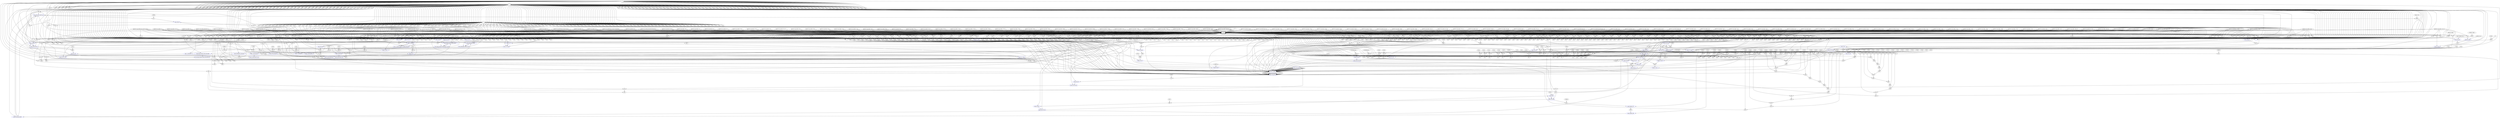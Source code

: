 //----------------------------------------------------------------------------//
// Generated by LegUp High-Level Synthesis Tool Version 4.0 (http://legup.org)
// Compiled: Sun Jun 19 18:41:14 2016
// University of Toronto
// For research and academic purposes only. Commercial use is prohibited.
// Please send bugs to: legup@eecg.toronto.edu
// Date: Wed Apr 19 18:27:07 2017
//----------------------------------------------------------------------------//

digraph {
Node0x25cbdf0[label="?"];
Node0x25cc2c0[label="0"];
Node0x25cc2c0 -> Node0x25cbdf0;
Node0x27ede20[label="EQ"];
Node0x27ede20 -> Node0x25cbdf0;
Node0x27ee220[label="EQ"];
Node0x27ee220 -> Node0x25cbdf0;
Node0x28afdb0[label="EQ"];
Node0x28afdb0 -> Node0x25cbdf0;
Node0x25cc070[label="?"];
Node0x28b00a0[label="0"];
Node0x28b00a0 -> Node0x25cc070;
Node0x28a7a10[label="main_239_main_result0_reg",shape=box,color=blue,color=blue];
Node0x28a7a10 -> Node0x25cc070;
Node0x28b0310[label="EQ"];
Node0x28b0310 -> Node0x25cc070;
Node0x28b05e0[label="EQ"];
Node0x28b05e0 -> Node0x25cc070;
Node0x299d610[label="",color=blue,color=blue,color=blue];
Node0x299d710[label="WRITE"];
Node0x299d710 -> Node0x299d610;
Node0x299dbc0[label="WRITE"];
Node0x299dbc0 -> Node0x299d610;
Node0x299dfc0[label="WRITE"];
Node0x299dfc0 -> Node0x299d610;
Node0x299e3f0[label="EQ"];
Node0x299e3f0 -> Node0x299d610;
Node0x299e6d0[label="EQ"];
Node0x299e6d0 -> Node0x299d610;
Node0x299e9b0[label="EQ"];
Node0x299e9b0 -> Node0x299d610;
Node0x25cbf40[label="?"];
Node0x25cbf40 -> Node0x27ede20;
Node0x25cc2c0 -> Node0x27ede20;
Node0x27ee430[label="cur_state",shape=box];
Node0x27ee430 -> Node0x27ee220;
Node0x27ee630[label="LEGUP_0"];
Node0x27ee630 -> Node0x27ee220;
Node0x27ee430 -> Node0x28afdb0;
Node0x2803610[label="LEGUP_F_main_BB__255_126"];
Node0x2803610 -> Node0x28afdb0;
Node0x28a7c30[label="main_239_main_result0",color=blue,color=blue];
Node0x28a7c30 -> Node0x28a7a10;
Node0x28a7c30 -> Node0x28a7a10;
Node0x28a1080[label="AND"];
Node0x28a1080 -> Node0x28a7a10;
Node0x28a3fd0[label="AND"];
Node0x28a3fd0 -> Node0x28a7a10;
Node0x27ee430 -> Node0x28b0310;
Node0x27ee630 -> Node0x28b0310;
Node0x27ee430 -> Node0x28b05e0;
Node0x2803610 -> Node0x28b05e0;
Node0x299d930[label="\"Result: %d\""];
Node0x299d930 -> Node0x299d710;
Node0x28a7a10 -> Node0x299d710;
Node0x299ddc0[label="\"RESULT: PASS\""];
Node0x299ddc0 -> Node0x299dbc0;
Node0x299e1f0[label="\"RESULT: FAIL\""];
Node0x299e1f0 -> Node0x299dfc0;
Node0x27ee430 -> Node0x299e3f0;
Node0x2802a80[label="LEGUP_F_main_BB__248_123"];
Node0x2802a80 -> Node0x299e3f0;
Node0x27ee430 -> Node0x299e6d0;
Node0x28031c0[label="LEGUP_F_main_BB__251_124"];
Node0x28031c0 -> Node0x299e6d0;
Node0x27ee430 -> Node0x299e9b0;
Node0x28033c0[label="LEGUP_F_main_BB__253_125"];
Node0x28033c0 -> Node0x299e9b0;
Node0x25cc2c0 -> Node0x25cbf40;
Node0x27ee630 -> Node0x27ee430;
Node0x27ee850[label="LEGUP_F_main_BB__0_1"];
Node0x27ee850 -> Node0x27ee430;
Node0x27ee630 -> Node0x27ee430;
Node0x27ee850 -> Node0x27ee430;
Node0x27eeb00[label="LEGUP_F_main_BB__1_2"];
Node0x27eeb00 -> Node0x27ee430;
Node0x27eeb00 -> Node0x27ee430;
Node0x27efd90[label="LEGUP_F_main_BB_legup_memset_4exitprehea..."];
Node0x27efd90 -> Node0x27ee430;
Node0x27eff90[label="LEGUP_F_main_BB__2_4"];
Node0x27eff90 -> Node0x27ee430;
Node0x27efd90 -> Node0x27ee430;
Node0x27eec20[label="LEGUP_F_main_BB_legup_memset_4exit_6"];
Node0x27eec20 -> Node0x27ee430;
Node0x27eff90 -> Node0x27ee430;
Node0x27f0470[label="LEGUP_F_main_BB__2_5"];
Node0x27f0470 -> Node0x27ee430;
Node0x27f0470 -> Node0x27ee430;
Node0x27eeb00 -> Node0x27ee430;
Node0x27eec20 -> Node0x27ee430;
Node0x27f0760[label="LEGUP_F_main_BB_legup_memset_4exit_7"];
Node0x27f0760 -> Node0x27ee430;
Node0x27f0760 -> Node0x27ee430;
Node0x27f01e0[label="LEGUP_F_main_BB_preheader5preheader_8"];
Node0x27f01e0 -> Node0x27ee430;
Node0x27f0c40[label="LEGUP_F_main_BB__3_9"];
Node0x27f0c40 -> Node0x27ee430;
Node0x27f01e0 -> Node0x27ee430;
Node0x27f0e90[label="LEGUP_F_main_BB_preheader5_13"];
Node0x27f0e90 -> Node0x27ee430;
Node0x27f0c40 -> Node0x27ee430;
Node0x27f10e0[label="LEGUP_F_main_BB__3_10"];
Node0x27f10e0 -> Node0x27ee430;
Node0x27f10e0 -> Node0x27ee430;
Node0x27f1330[label="LEGUP_F_main_BB__3_11"];
Node0x27f1330 -> Node0x27ee430;
Node0x27f1330 -> Node0x27ee430;
Node0x27f1580[label="LEGUP_F_main_BB__3_12"];
Node0x27f1580 -> Node0x27ee430;
Node0x27f1580 -> Node0x27ee430;
Node0x27eec20 -> Node0x27ee430;
Node0x27f0e90 -> Node0x27ee430;
Node0x27f1870[label="LEGUP_F_main_BB__9_17"];
Node0x27f1870 -> Node0x27ee430;
Node0x27f1a70[label="LEGUP_F_main_BB__8_14"];
Node0x27f1a70 -> Node0x27ee430;
Node0x27f1a70 -> Node0x27ee430;
Node0x27f09b0[label="LEGUP_F_main_BB__8_15"];
Node0x27f09b0 -> Node0x27ee430;
Node0x27f09b0 -> Node0x27ee430;
Node0x27f2010[label="LEGUP_F_main_BB__8_16"];
Node0x27f2010 -> Node0x27ee430;
Node0x27f2010 -> Node0x27ee430;
Node0x27f0e90 -> Node0x27ee430;
Node0x27f1870 -> Node0x27ee430;
Node0x27f2300[label="LEGUP_F_main_BB__9_18"];
Node0x27f2300 -> Node0x27ee430;
Node0x27f2300 -> Node0x27ee430;
Node0x27f2550[label="LEGUP_F_main_BB__11_19"];
Node0x27f2550 -> Node0x27ee430;
Node0x27f2550 -> Node0x27ee430;
Node0x27f27a0[label="LEGUP_F_main_BB_preheader_20"];
Node0x27f27a0 -> Node0x27ee430;
Node0x27f29a0[label="LEGUP_F_main_BB__15_21"];
Node0x27f29a0 -> Node0x27ee430;
Node0x27f27a0 -> Node0x27ee430;
Node0x27f2bf0[label="LEGUP_F_main_BB__18_24"];
Node0x27f2bf0 -> Node0x27ee430;
Node0x27f29a0 -> Node0x27ee430;
Node0x27f2e40[label="LEGUP_F_main_BB__15_22"];
Node0x27f2e40 -> Node0x27ee430;
Node0x27f2e40 -> Node0x27ee430;
Node0x27f3090[label="LEGUP_F_main_BB__15_23"];
Node0x27f3090 -> Node0x27ee430;
Node0x27f3090 -> Node0x27ee430;
Node0x27f2550 -> Node0x27ee430;
Node0x27f2bf0 -> Node0x27ee430;
Node0x27f3380[label="LEGUP_F_main_BB__18_25"];
Node0x27f3380 -> Node0x27ee430;
Node0x27f3380 -> Node0x27ee430;
Node0x27f35d0[label="LEGUP_F_main_BB__26_26"];
Node0x27f35d0 -> Node0x27ee430;
Node0x27f37d0[label="LEGUP_F_main_BB__140_72"];
Node0x27f37d0 -> Node0x27ee430;
Node0x27f39d0[label="LEGUP_F_main_BB__143_73"];
Node0x27f39d0 -> Node0x27ee430;
Node0x27f3bd0[label="LEGUP_F_main_BB__146_75"];
Node0x27f3bd0 -> Node0x27ee430;
Node0x27f35d0 -> Node0x27ee430;
Node0x27f3e20[label="LEGUP_F_main_BB__36_27"];
Node0x27f3e20 -> Node0x27ee430;
Node0x27f4020[label="LEGUP_F_main_BB__43_30"];
Node0x27f4020 -> Node0x27ee430;
Node0x27f4220[label="LEGUP_F_main_BB__50_33"];
Node0x27f4220 -> Node0x27ee430;
Node0x27f4420[label="LEGUP_F_main_BB__61_36"];
Node0x27f4420 -> Node0x27ee430;
Node0x27f1d70[label="LEGUP_F_main_BB__72_39"];
Node0x27f1d70 -> Node0x27ee430;
Node0x27f4a30[label="LEGUP_F_main_BB__74_41"];
Node0x27f4a30 -> Node0x27ee430;
Node0x27f4c30[label="LEGUP_F_main_BB__76_43"];
Node0x27f4c30 -> Node0x27ee430;
Node0x27f4e30[label="LEGUP_F_main_BB__83_46"];
Node0x27f4e30 -> Node0x27ee430;
Node0x27f5030[label="LEGUP_F_main_BB__90_49"];
Node0x27f5030 -> Node0x27ee430;
Node0x27f5230[label="LEGUP_F_main_BB__97_52"];
Node0x27f5230 -> Node0x27ee430;
Node0x27f5430[label="LEGUP_F_main_BB__102_55"];
Node0x27f5430 -> Node0x27ee430;
Node0x27f5630[label="LEGUP_F_main_BB__107_58"];
Node0x27f5630 -> Node0x27ee430;
Node0x27f5830[label="LEGUP_F_main_BB__114_61"];
Node0x27f5830 -> Node0x27ee430;
Node0x27f5a30[label="LEGUP_F_main_BB__121_64"];
Node0x27f5a30 -> Node0x27ee430;
Node0x27f5c30[label="LEGUP_F_main_BB__129_67"];
Node0x27f5c30 -> Node0x27ee430;
Node0x27f5e30[label="LEGUP_F_main_BB__137_70"];
Node0x27f5e30 -> Node0x27ee430;
Node0x27f6030[label="LEGUP_F_main_BB_thread_114"];
Node0x27f6030 -> Node0x27ee430;
Node0x27f3e20 -> Node0x27ee430;
Node0x27f6280[label="LEGUP_F_main_BB__36_28"];
Node0x27f6280 -> Node0x27ee430;
Node0x27f6280 -> Node0x27ee430;
Node0x27f64d0[label="LEGUP_F_main_BB__36_29"];
Node0x27f64d0 -> Node0x27ee430;
Node0x27f64d0 -> Node0x27ee430;
Node0x27f6720[label="LEGUP_F_main_BB__234_116"];
Node0x27f6720 -> Node0x27ee430;
Node0x27f4020 -> Node0x27ee430;
Node0x27f6970[label="LEGUP_F_main_BB__43_31"];
Node0x27f6970 -> Node0x27ee430;
Node0x27f6970 -> Node0x27ee430;
Node0x27f6bc0[label="LEGUP_F_main_BB__43_32"];
Node0x27f6bc0 -> Node0x27ee430;
Node0x27f6bc0 -> Node0x27ee430;
Node0x27f6720 -> Node0x27ee430;
Node0x27f4220 -> Node0x27ee430;
Node0x27f6eb0[label="LEGUP_F_main_BB__50_34"];
Node0x27f6eb0 -> Node0x27ee430;
Node0x27f6eb0 -> Node0x27ee430;
Node0x27f7100[label="LEGUP_F_main_BB__50_35"];
Node0x27f7100 -> Node0x27ee430;
Node0x27f7100 -> Node0x27ee430;
Node0x27f6720 -> Node0x27ee430;
Node0x27f4420 -> Node0x27ee430;
Node0x27f73f0[label="LEGUP_F_main_BB__61_37"];
Node0x27f73f0 -> Node0x27ee430;
Node0x27f73f0 -> Node0x27ee430;
Node0x27f7640[label="LEGUP_F_main_BB__61_38"];
Node0x27f7640 -> Node0x27ee430;
Node0x27f7640 -> Node0x27ee430;
Node0x27f6720 -> Node0x27ee430;
Node0x27f1d70 -> Node0x27ee430;
Node0x27f7930[label="LEGUP_F_main_BB__72_40"];
Node0x27f7930 -> Node0x27ee430;
Node0x27f7930 -> Node0x27ee430;
Node0x27f6720 -> Node0x27ee430;
Node0x27f4a30 -> Node0x27ee430;
Node0x27f7c20[label="LEGUP_F_main_BB__74_42"];
Node0x27f7c20 -> Node0x27ee430;
Node0x27f7c20 -> Node0x27ee430;
Node0x27f6720 -> Node0x27ee430;
Node0x27f4c30 -> Node0x27ee430;
Node0x27f7f10[label="LEGUP_F_main_BB__76_44"];
Node0x27f7f10 -> Node0x27ee430;
Node0x27f7f10 -> Node0x27ee430;
Node0x27f8160[label="LEGUP_F_main_BB__76_45"];
Node0x27f8160 -> Node0x27ee430;
Node0x27f8160 -> Node0x27ee430;
Node0x27f6720 -> Node0x27ee430;
Node0x27f4e30 -> Node0x27ee430;
Node0x27f8450[label="LEGUP_F_main_BB__83_47"];
Node0x27f8450 -> Node0x27ee430;
Node0x27f8450 -> Node0x27ee430;
Node0x27f86a0[label="LEGUP_F_main_BB__83_48"];
Node0x27f86a0 -> Node0x27ee430;
Node0x27f86a0 -> Node0x27ee430;
Node0x27f6720 -> Node0x27ee430;
Node0x27f5030 -> Node0x27ee430;
Node0x27f8990[label="LEGUP_F_main_BB__90_50"];
Node0x27f8990 -> Node0x27ee430;
Node0x27f8990 -> Node0x27ee430;
Node0x27f8be0[label="LEGUP_F_main_BB__90_51"];
Node0x27f8be0 -> Node0x27ee430;
Node0x27f8be0 -> Node0x27ee430;
Node0x27f6720 -> Node0x27ee430;
Node0x27f5230 -> Node0x27ee430;
Node0x27f4570[label="LEGUP_F_main_BB__97_53"];
Node0x27f4570 -> Node0x27ee430;
Node0x27f4570 -> Node0x27ee430;
Node0x27f47c0[label="LEGUP_F_main_BB__97_54"];
Node0x27f47c0 -> Node0x27ee430;
Node0x27f47c0 -> Node0x27ee430;
Node0x27f6720 -> Node0x27ee430;
Node0x27f5430 -> Node0x27ee430;
Node0x27f9810[label="LEGUP_F_main_BB__102_56"];
Node0x27f9810 -> Node0x27ee430;
Node0x27f9810 -> Node0x27ee430;
Node0x27f9a60[label="LEGUP_F_main_BB__102_57"];
Node0x27f9a60 -> Node0x27ee430;
Node0x27f9a60 -> Node0x27ee430;
Node0x27f6720 -> Node0x27ee430;
Node0x27f5630 -> Node0x27ee430;
Node0x27f9d50[label="LEGUP_F_main_BB__107_59"];
Node0x27f9d50 -> Node0x27ee430;
Node0x27f9d50 -> Node0x27ee430;
Node0x27f9fa0[label="LEGUP_F_main_BB__107_60"];
Node0x27f9fa0 -> Node0x27ee430;
Node0x27f9fa0 -> Node0x27ee430;
Node0x27f6720 -> Node0x27ee430;
Node0x27f5830 -> Node0x27ee430;
Node0x27fa290[label="LEGUP_F_main_BB__114_62"];
Node0x27fa290 -> Node0x27ee430;
Node0x27fa290 -> Node0x27ee430;
Node0x27fa4e0[label="LEGUP_F_main_BB__114_63"];
Node0x27fa4e0 -> Node0x27ee430;
Node0x27fa4e0 -> Node0x27ee430;
Node0x27f6720 -> Node0x27ee430;
Node0x27f5a30 -> Node0x27ee430;
Node0x27fa7d0[label="LEGUP_F_main_BB__121_65"];
Node0x27fa7d0 -> Node0x27ee430;
Node0x27fa7d0 -> Node0x27ee430;
Node0x27faa20[label="LEGUP_F_main_BB__121_66"];
Node0x27faa20 -> Node0x27ee430;
Node0x27faa20 -> Node0x27ee430;
Node0x27f6720 -> Node0x27ee430;
Node0x27f5c30 -> Node0x27ee430;
Node0x27fad10[label="LEGUP_F_main_BB__129_68"];
Node0x27fad10 -> Node0x27ee430;
Node0x27fad10 -> Node0x27ee430;
Node0x27faf60[label="LEGUP_F_main_BB__129_69"];
Node0x27faf60 -> Node0x27ee430;
Node0x27faf60 -> Node0x27ee430;
Node0x27f6720 -> Node0x27ee430;
Node0x27f5e30 -> Node0x27ee430;
Node0x27fb250[label="LEGUP_F_main_BB__137_71"];
Node0x27fb250 -> Node0x27ee430;
Node0x27fb250 -> Node0x27ee430;
Node0x27f6720 -> Node0x27ee430;
Node0x27f37d0 -> Node0x27ee430;
Node0x27f6720 -> Node0x27ee430;
Node0x27f39d0 -> Node0x27ee430;
Node0x27fb5e0[label="LEGUP_F_main_BB__143_74"];
Node0x27fb5e0 -> Node0x27ee430;
Node0x27fb5e0 -> Node0x27ee430;
Node0x27f6720 -> Node0x27ee430;
Node0x27f3bd0 -> Node0x27ee430;
Node0x27fb8d0[label="LEGUP_F_main_BB__151_76"];
Node0x27fb8d0 -> Node0x27ee430;
Node0x27fbad0[label="LEGUP_F_main_BB__157_79"];
Node0x27fbad0 -> Node0x27ee430;
Node0x27fbcd0[label="LEGUP_F_main_BB__163_82"];
Node0x27fbcd0 -> Node0x27ee430;
Node0x27fbed0[label="LEGUP_F_main_BB__169_85"];
Node0x27fbed0 -> Node0x27ee430;
Node0x27fc0d0[label="LEGUP_F_main_BB__175_88"];
Node0x27fc0d0 -> Node0x27ee430;
Node0x27fc2d0[label="LEGUP_F_main_BB__184_93"];
Node0x27fc2d0 -> Node0x27ee430;
Node0x27fc4d0[label="LEGUP_F_main_BB__193_97"];
Node0x27fc4d0 -> Node0x27ee430;
Node0x27fc6d0[label="LEGUP_F_main_BB__195_99"];
Node0x27fc6d0 -> Node0x27ee430;
Node0x27fc8d0[label="LEGUP_F_main_BB__204_102"];
Node0x27fc8d0 -> Node0x27ee430;
Node0x27fcad0[label="LEGUP_F_main_BB__213_105"];
Node0x27fcad0 -> Node0x27ee430;
Node0x27fccd0[label="LEGUP_F_main_BB__220_108"];
Node0x27fccd0 -> Node0x27ee430;
Node0x27fced0[label="LEGUP_F_main_BB__227_111"];
Node0x27fced0 -> Node0x27ee430;
Node0x27f6030 -> Node0x27ee430;
Node0x27fb8d0 -> Node0x27ee430;
Node0x27fd170[label="LEGUP_F_main_BB__151_77"];
Node0x27fd170 -> Node0x27ee430;
Node0x27fd170 -> Node0x27ee430;
Node0x27fd3c0[label="LEGUP_F_main_BB__151_78"];
Node0x27fd3c0 -> Node0x27ee430;
Node0x27fd3c0 -> Node0x27ee430;
Node0x27f6720 -> Node0x27ee430;
Node0x27fbad0 -> Node0x27ee430;
Node0x27fd6b0[label="LEGUP_F_main_BB__157_80"];
Node0x27fd6b0 -> Node0x27ee430;
Node0x27fd6b0 -> Node0x27ee430;
Node0x27fd900[label="LEGUP_F_main_BB__157_81"];
Node0x27fd900 -> Node0x27ee430;
Node0x27fd900 -> Node0x27ee430;
Node0x27f6720 -> Node0x27ee430;
Node0x27fbcd0 -> Node0x27ee430;
Node0x27fdbf0[label="LEGUP_F_main_BB__163_83"];
Node0x27fdbf0 -> Node0x27ee430;
Node0x27fdbf0 -> Node0x27ee430;
Node0x27fde40[label="LEGUP_F_main_BB__163_84"];
Node0x27fde40 -> Node0x27ee430;
Node0x27fde40 -> Node0x27ee430;
Node0x27f6720 -> Node0x27ee430;
Node0x27fbed0 -> Node0x27ee430;
Node0x27fe130[label="LEGUP_F_main_BB__169_86"];
Node0x27fe130 -> Node0x27ee430;
Node0x27fe130 -> Node0x27ee430;
Node0x27fe380[label="LEGUP_F_main_BB__169_87"];
Node0x27fe380 -> Node0x27ee430;
Node0x27fe380 -> Node0x27ee430;
Node0x27f6720 -> Node0x27ee430;
Node0x27fc0d0 -> Node0x27ee430;
Node0x27fe670[label="LEGUP_F_main_BB__175_89"];
Node0x27fe670 -> Node0x27ee430;
Node0x27fe670 -> Node0x27ee430;
Node0x27fe8c0[label="LEGUP_F_main_BB__175_90"];
Node0x27fe8c0 -> Node0x27ee430;
Node0x27fe8c0 -> Node0x27ee430;
Node0x27feb10[label="LEGUP_F_main_BB__175_91"];
Node0x27feb10 -> Node0x27ee430;
Node0x27feb10 -> Node0x27ee430;
Node0x27fed60[label="LEGUP_F_main_BB__175_92"];
Node0x27fed60 -> Node0x27ee430;
Node0x27fed60 -> Node0x27ee430;
Node0x27f6720 -> Node0x27ee430;
Node0x27fc2d0 -> Node0x27ee430;
Node0x27ff050[label="LEGUP_F_main_BB__184_94"];
Node0x27ff050 -> Node0x27ee430;
Node0x27ff050 -> Node0x27ee430;
Node0x27ff2a0[label="LEGUP_F_main_BB__184_95"];
Node0x27ff2a0 -> Node0x27ee430;
Node0x27ff2a0 -> Node0x27ee430;
Node0x27ff4f0[label="LEGUP_F_main_BB__184_96"];
Node0x27ff4f0 -> Node0x27ee430;
Node0x27ff4f0 -> Node0x27ee430;
Node0x27f6720 -> Node0x27ee430;
Node0x27fc4d0 -> Node0x27ee430;
Node0x27ff7e0[label="LEGUP_F_main_BB__193_98"];
Node0x27ff7e0 -> Node0x27ee430;
Node0x27ff7e0 -> Node0x27ee430;
Node0x27f6720 -> Node0x27ee430;
Node0x27fc6d0 -> Node0x27ee430;
Node0x27ffad0[label="LEGUP_F_main_BB__195_100"];
Node0x27ffad0 -> Node0x27ee430;
Node0x27ffad0 -> Node0x27ee430;
Node0x27ffd20[label="LEGUP_F_main_BB__201_101"];
Node0x27ffd20 -> Node0x27ee430;
Node0x27f6720 -> Node0x27ee430;
Node0x27ffd20 -> Node0x27ee430;
Node0x27f6720 -> Node0x27ee430;
Node0x27fc8d0 -> Node0x27ee430;
Node0x2800060[label="LEGUP_F_main_BB__204_103"];
Node0x2800060 -> Node0x27ee430;
Node0x2800060 -> Node0x27ee430;
Node0x27f6720 -> Node0x27ee430;
Node0x2800300[label="LEGUP_F_main_BB__210_104"];
Node0x2800300 -> Node0x27ee430;
Node0x2800300 -> Node0x27ee430;
Node0x27f6720 -> Node0x27ee430;
Node0x27fcad0 -> Node0x27ee430;
Node0x28005f0[label="LEGUP_F_main_BB__213_106"];
Node0x28005f0 -> Node0x27ee430;
Node0x28005f0 -> Node0x27ee430;
Node0x2800840[label="LEGUP_F_main_BB__217_107"];
Node0x2800840 -> Node0x27ee430;
Node0x27f6720 -> Node0x27ee430;
Node0x2800840 -> Node0x27ee430;
Node0x27f6720 -> Node0x27ee430;
Node0x27fccd0 -> Node0x27ee430;
Node0x2800b80[label="LEGUP_F_main_BB__220_109"];
Node0x2800b80 -> Node0x27ee430;
Node0x2800b80 -> Node0x27ee430;
Node0x27f8fd0[label="LEGUP_F_main_BB__220_110"];
Node0x27f8fd0 -> Node0x27ee430;
Node0x27f8fd0 -> Node0x27ee430;
Node0x27f6720 -> Node0x27ee430;
Node0x27fced0 -> Node0x27ee430;
Node0x27f92c0[label="LEGUP_F_main_BB__227_112"];
Node0x27f92c0 -> Node0x27ee430;
Node0x27f92c0 -> Node0x27ee430;
Node0x27f9510[label="LEGUP_F_main_BB__227_113"];
Node0x27f9510 -> Node0x27ee430;
Node0x27f9510 -> Node0x27ee430;
Node0x27f6720 -> Node0x27ee430;
Node0x27f6030 -> Node0x27ee430;
Node0x2801e00[label="LEGUP_F_main_BB_thread_115"];
Node0x2801e00 -> Node0x27ee430;
Node0x2801e00 -> Node0x27ee430;
Node0x2802050[label="LEGUP_F_main_BB_loopexit_119"];
Node0x2802050 -> Node0x27ee430;
Node0x27f6720 -> Node0x27ee430;
Node0x28022a0[label="LEGUP_F_main_BB__234_117"];
Node0x28022a0 -> Node0x27ee430;
Node0x28022a0 -> Node0x27ee430;
Node0x28024f0[label="LEGUP_F_main_BB_loopexitloopexit_118"];
Node0x28024f0 -> Node0x27ee430;
Node0x27f2bf0 -> Node0x27ee430;
Node0x28024f0 -> Node0x27ee430;
Node0x2802050 -> Node0x27ee430;
Node0x2802050 -> Node0x27ee430;
Node0x2802830[label="LEGUP_F_main_BB__239_120"];
Node0x2802830 -> Node0x27ee430;
Node0x2802830 -> Node0x27ee430;
Node0x2802a80 -> Node0x27ee430;
Node0x2802c80[label="LEGUP_F_main_BB__241_121"];
Node0x2802c80 -> Node0x27ee430;
Node0x2802c80 -> Node0x27ee430;
Node0x2802ed0[label="LEGUP_F_main_BB__241_122"];
Node0x2802ed0 -> Node0x27ee430;
Node0x2802ed0 -> Node0x27ee430;
Node0x2802830 -> Node0x27ee430;
Node0x2802a80 -> Node0x27ee430;
Node0x28031c0 -> Node0x27ee430;
Node0x28033c0 -> Node0x27ee430;
Node0x28031c0 -> Node0x27ee430;
Node0x2803610 -> Node0x27ee430;
Node0x28033c0 -> Node0x27ee430;
Node0x2803610 -> Node0x27ee430;
Node0x2803610 -> Node0x27ee430;
Node0x27ee630 -> Node0x27ee430;
Node0x2803950[label="0"];
Node0x2803950 -> Node0x27ee430;
Node0x2803b50[label="AND"];
Node0x2803b50 -> Node0x27ee430;
Node0x28044c0[label="AND"];
Node0x28044c0 -> Node0x27ee430;
Node0x2804f50[label="AND"];
Node0x2804f50 -> Node0x27ee430;
Node0x2805480[label="AND"];
Node0x2805480 -> Node0x27ee430;
Node0x2805c20[label="AND"];
Node0x2805c20 -> Node0x27ee430;
Node0x2806150[label="AND"];
Node0x2806150 -> Node0x27ee430;
Node0x28068f0[label="AND"];
Node0x28068f0 -> Node0x27ee430;
Node0x2809920[label="AND"];
Node0x2809920 -> Node0x27ee430;
Node0x2809e50[label="AND"];
Node0x2809e50 -> Node0x27ee430;
Node0x280a5f0[label="AND"];
Node0x280a5f0 -> Node0x27ee430;
Node0x280ab20[label="AND"];
Node0x280ab20 -> Node0x27ee430;
Node0x280b2c0[label="AND"];
Node0x280b2c0 -> Node0x27ee430;
Node0x280b7f0[label="AND"];
Node0x280b7f0 -> Node0x27ee430;
Node0x2808b70[label="AND"];
Node0x2808b70 -> Node0x27ee430;
Node0x280bd50[label="AND"];
Node0x280bd50 -> Node0x27ee430;
Node0x280c510[label="AND"];
Node0x280c510 -> Node0x27ee430;
Node0x280ca40[label="AND"];
Node0x280ca40 -> Node0x27ee430;
Node0x280d1e0[label="AND"];
Node0x280d1e0 -> Node0x27ee430;
Node0x28106f0[label="AND"];
Node0x28106f0 -> Node0x27ee430;
Node0x2810c20[label="AND"];
Node0x2810c20 -> Node0x27ee430;
Node0x28113c0[label="AND"];
Node0x28113c0 -> Node0x27ee430;
Node0x28118f0[label="AND"];
Node0x28118f0 -> Node0x27ee430;
Node0x2812090[label="AND"];
Node0x2812090 -> Node0x27ee430;
Node0x28125c0[label="AND"];
Node0x28125c0 -> Node0x27ee430;
Node0x2812d60[label="AND"];
Node0x2812d60 -> Node0x27ee430;
Node0x2813290[label="AND"];
Node0x2813290 -> Node0x27ee430;
Node0x2813a30[label="AND"];
Node0x2813a30 -> Node0x27ee430;
Node0x2813f60[label="AND"];
Node0x2813f60 -> Node0x27ee430;
Node0x280f680[label="AND"];
Node0x280f680 -> Node0x27ee430;
Node0x28144c0[label="AND"];
Node0x28144c0 -> Node0x27ee430;
Node0x2814c80[label="AND"];
Node0x2814c80 -> Node0x27ee430;
Node0x2817cb0[label="AND"];
Node0x2817cb0 -> Node0x27ee430;
Node0x28181e0[label="AND"];
Node0x28181e0 -> Node0x27ee430;
Node0x2818980[label="AND"];
Node0x2818980 -> Node0x27ee430;
Node0x2818eb0[label="AND"];
Node0x2818eb0 -> Node0x27ee430;
Node0x2819650[label="AND"];
Node0x2819650 -> Node0x27ee430;
Node0x2819b80[label="AND"];
Node0x2819b80 -> Node0x27ee430;
Node0x2816f00[label="AND"];
Node0x2816f00 -> Node0x27ee430;
Node0x281a0e0[label="AND"];
Node0x281a0e0 -> Node0x27ee430;
Node0x281a8a0[label="AND"];
Node0x281a8a0 -> Node0x27ee430;
Node0x281add0[label="AND"];
Node0x281add0 -> Node0x27ee430;
Node0x281b570[label="AND"];
Node0x281b570 -> Node0x27ee430;
Node0x281baa0[label="AND"];
Node0x281baa0 -> Node0x27ee430;
Node0x281c240[label="AND"];
Node0x281c240 -> Node0x27ee430;
Node0x281f270[label="AND"];
Node0x281f270 -> Node0x27ee430;
Node0x281f7a0[label="AND"];
Node0x281f7a0 -> Node0x27ee430;
Node0x281ff40[label="AND"];
Node0x281ff40 -> Node0x27ee430;
Node0x2820470[label="AND"];
Node0x2820470 -> Node0x27ee430;
Node0x2820c10[label="AND"];
Node0x2820c10 -> Node0x27ee430;
Node0x2821140[label="AND"];
Node0x2821140 -> Node0x27ee430;
Node0x28218e0[label="AND"];
Node0x28218e0 -> Node0x27ee430;
Node0x2821e10[label="AND"];
Node0x2821e10 -> Node0x27ee430;
Node0x281e4c0[label="AND"];
Node0x281e4c0 -> Node0x27ee430;
Node0x2822370[label="AND"];
Node0x2822370 -> Node0x27ee430;
Node0x2822b30[label="AND"];
Node0x2822b30 -> Node0x27ee430;
Node0x2823060[label="AND"];
Node0x2823060 -> Node0x27ee430;
Node0x2823800[label="AND"];
Node0x2823800 -> Node0x27ee430;
Node0x2825770[label="AND"];
Node0x2825770 -> Node0x27ee430;
Node0x2825e50[label="AND"];
Node0x2825e50 -> Node0x27ee430;
Node0x2826530[label="AND"];
Node0x2826530 -> Node0x27ee430;
Node0x2827930[label="AND"];
Node0x2827930 -> Node0x27ee430;
Node0x28280d0[label="AND"];
Node0x28280d0 -> Node0x27ee430;
Node0x2829a70[label="AND"];
Node0x2829a70 -> Node0x27ee430;
Node0x282a150[label="AND"];
Node0x282a150 -> Node0x27ee430;
Node0x282a830[label="AND"];
Node0x282a830 -> Node0x27ee430;
Node0x282af10[label="AND"];
Node0x282af10 -> Node0x27ee430;
Node0x282b5f0[label="AND"];
Node0x282b5f0 -> Node0x27ee430;
Node0x282bcd0[label="AND"];
Node0x282bcd0 -> Node0x27ee430;
Node0x282c3b0[label="AND"];
Node0x282c3b0 -> Node0x27ee430;
Node0x282ca90[label="AND"];
Node0x282ca90 -> Node0x27ee430;
Node0x282d170[label="AND"];
Node0x282d170 -> Node0x27ee430;
Node0x282d850[label="AND"];
Node0x282d850 -> Node0x27ee430;
Node0x282df30[label="AND"];
Node0x282df30 -> Node0x27ee430;
Node0x282e610[label="AND"];
Node0x282e610 -> Node0x27ee430;
Node0x282ecf0[label="AND"];
Node0x282ecf0 -> Node0x27ee430;
Node0x282f3d0[label="AND"];
Node0x282f3d0 -> Node0x27ee430;
Node0x282fab0[label="AND"];
Node0x282fab0 -> Node0x27ee430;
Node0x2830190[label="AND"];
Node0x2830190 -> Node0x27ee430;
Node0x2836ae0[label="AND"];
Node0x2836ae0 -> Node0x27ee430;
Node0x2837280[label="AND"];
Node0x2837280 -> Node0x27ee430;
Node0x28377b0[label="AND"];
Node0x28377b0 -> Node0x27ee430;
Node0x2837f50[label="AND"];
Node0x2837f50 -> Node0x27ee430;
Node0x2838480[label="AND"];
Node0x2838480 -> Node0x27ee430;
Node0x2838c20[label="AND"];
Node0x2838c20 -> Node0x27ee430;
Node0x2839150[label="AND"];
Node0x2839150 -> Node0x27ee430;
Node0x28398f0[label="AND"];
Node0x28398f0 -> Node0x27ee430;
Node0x2839e20[label="AND"];
Node0x2839e20 -> Node0x27ee430;
Node0x283a5c0[label="AND"];
Node0x283a5c0 -> Node0x27ee430;
Node0x283aaf0[label="AND"];
Node0x283aaf0 -> Node0x27ee430;
Node0x283b290[label="AND"];
Node0x283b290 -> Node0x27ee430;
Node0x283b7c0[label="AND"];
Node0x283b7c0 -> Node0x27ee430;
Node0x283bf60[label="AND"];
Node0x283bf60 -> Node0x27ee430;
Node0x283c490[label="AND"];
Node0x283c490 -> Node0x27ee430;
Node0x283cc30[label="AND"];
Node0x283cc30 -> Node0x27ee430;
Node0x283d160[label="AND"];
Node0x283d160 -> Node0x27ee430;
Node0x283d900[label="AND"];
Node0x283d900 -> Node0x27ee430;
Node0x283de30[label="AND"];
Node0x283de30 -> Node0x27ee430;
Node0x283e5d0[label="AND"];
Node0x283e5d0 -> Node0x27ee430;
Node0x283eb00[label="AND"];
Node0x283eb00 -> Node0x27ee430;
Node0x283f2a0[label="AND"];
Node0x283f2a0 -> Node0x27ee430;
Node0x283f7d0[label="AND"];
Node0x283f7d0 -> Node0x27ee430;
Node0x283ff70[label="AND"];
Node0x283ff70 -> Node0x27ee430;
Node0x28404a0[label="AND"];
Node0x28404a0 -> Node0x27ee430;
Node0x2840c40[label="AND"];
Node0x2840c40 -> Node0x27ee430;
Node0x2841170[label="AND"];
Node0x2841170 -> Node0x27ee430;
Node0x2841910[label="AND"];
Node0x2841910 -> Node0x27ee430;
Node0x2841e40[label="AND"];
Node0x2841e40 -> Node0x27ee430;
Node0x28425e0[label="AND"];
Node0x28425e0 -> Node0x27ee430;
Node0x2842b10[label="AND"];
Node0x2842b10 -> Node0x27ee430;
Node0x28432b0[label="AND"];
Node0x28432b0 -> Node0x27ee430;
Node0x28437e0[label="AND"];
Node0x28437e0 -> Node0x27ee430;
Node0x2843f80[label="AND"];
Node0x2843f80 -> Node0x27ee430;
Node0x28444b0[label="AND"];
Node0x28444b0 -> Node0x27ee430;
Node0x2844c50[label="AND"];
Node0x2844c50 -> Node0x27ee430;
Node0x2845180[label="AND"];
Node0x2845180 -> Node0x27ee430;
Node0x2845920[label="AND"];
Node0x2845920 -> Node0x27ee430;
Node0x2845e50[label="AND"];
Node0x2845e50 -> Node0x27ee430;
Node0x28465f0[label="AND"];
Node0x28465f0 -> Node0x27ee430;
Node0x2846b20[label="AND"];
Node0x2846b20 -> Node0x27ee430;
Node0x28472c0[label="AND"];
Node0x28472c0 -> Node0x27ee430;
Node0x28477f0[label="AND"];
Node0x28477f0 -> Node0x27ee430;
Node0x2847f90[label="AND"];
Node0x2847f90 -> Node0x27ee430;
Node0x28484c0[label="AND"];
Node0x28484c0 -> Node0x27ee430;
Node0x2848c60[label="AND"];
Node0x2848c60 -> Node0x27ee430;
Node0x2849190[label="AND"];
Node0x2849190 -> Node0x27ee430;
Node0x2849930[label="AND"];
Node0x2849930 -> Node0x27ee430;
Node0x2849e60[label="AND"];
Node0x2849e60 -> Node0x27ee430;
Node0x284a600[label="AND"];
Node0x284a600 -> Node0x27ee430;
Node0x284ab30[label="AND"];
Node0x284ab30 -> Node0x27ee430;
Node0x284b2d0[label="AND"];
Node0x284b2d0 -> Node0x27ee430;
Node0x284b800[label="AND"];
Node0x284b800 -> Node0x27ee430;
Node0x284bfa0[label="AND"];
Node0x284bfa0 -> Node0x27ee430;
Node0x284c4d0[label="AND"];
Node0x284c4d0 -> Node0x27ee430;
Node0x284cc70[label="AND"];
Node0x284cc70 -> Node0x27ee430;
Node0x284d1a0[label="AND"];
Node0x284d1a0 -> Node0x27ee430;
Node0x284d940[label="AND"];
Node0x284d940 -> Node0x27ee430;
Node0x284de70[label="AND"];
Node0x284de70 -> Node0x27ee430;
Node0x284e610[label="AND"];
Node0x284e610 -> Node0x27ee430;
Node0x284eb40[label="AND"];
Node0x284eb40 -> Node0x27ee430;
Node0x284f2e0[label="AND"];
Node0x284f2e0 -> Node0x27ee430;
Node0x284f810[label="AND"];
Node0x284f810 -> Node0x27ee430;
Node0x284ffb0[label="AND"];
Node0x284ffb0 -> Node0x27ee430;
Node0x28504e0[label="AND"];
Node0x28504e0 -> Node0x27ee430;
Node0x2850c80[label="AND"];
Node0x2850c80 -> Node0x27ee430;
Node0x28511b0[label="AND"];
Node0x28511b0 -> Node0x27ee430;
Node0x2851950[label="AND"];
Node0x2851950 -> Node0x27ee430;
Node0x2851e80[label="AND"];
Node0x2851e80 -> Node0x27ee430;
Node0x2852620[label="AND"];
Node0x2852620 -> Node0x27ee430;
Node0x2852b50[label="AND"];
Node0x2852b50 -> Node0x27ee430;
Node0x28532f0[label="AND"];
Node0x28532f0 -> Node0x27ee430;
Node0x2853820[label="AND"];
Node0x2853820 -> Node0x27ee430;
Node0x2853fc0[label="AND"];
Node0x2853fc0 -> Node0x27ee430;
Node0x28544f0[label="AND"];
Node0x28544f0 -> Node0x27ee430;
Node0x2854c90[label="AND"];
Node0x2854c90 -> Node0x27ee430;
Node0x28551c0[label="AND"];
Node0x28551c0 -> Node0x27ee430;
Node0x2855960[label="AND"];
Node0x2855960 -> Node0x27ee430;
Node0x2855e90[label="AND"];
Node0x2855e90 -> Node0x27ee430;
Node0x2856630[label="AND"];
Node0x2856630 -> Node0x27ee430;
Node0x2856b60[label="AND"];
Node0x2856b60 -> Node0x27ee430;
Node0x2857300[label="AND"];
Node0x2857300 -> Node0x27ee430;
Node0x2857830[label="AND"];
Node0x2857830 -> Node0x27ee430;
Node0x2857fd0[label="AND"];
Node0x2857fd0 -> Node0x27ee430;
Node0x2858500[label="AND"];
Node0x2858500 -> Node0x27ee430;
Node0x2858ca0[label="AND"];
Node0x2858ca0 -> Node0x27ee430;
Node0x28591d0[label="AND"];
Node0x28591d0 -> Node0x27ee430;
Node0x2859970[label="AND"];
Node0x2859970 -> Node0x27ee430;
Node0x2859ea0[label="AND"];
Node0x2859ea0 -> Node0x27ee430;
Node0x285a640[label="AND"];
Node0x285a640 -> Node0x27ee430;
Node0x285ab70[label="AND"];
Node0x285ab70 -> Node0x27ee430;
Node0x285b310[label="AND"];
Node0x285b310 -> Node0x27ee430;
Node0x285b840[label="AND"];
Node0x285b840 -> Node0x27ee430;
Node0x285bfe0[label="AND"];
Node0x285bfe0 -> Node0x27ee430;
Node0x285c510[label="AND"];
Node0x285c510 -> Node0x27ee430;
Node0x285ccb0[label="AND"];
Node0x285ccb0 -> Node0x27ee430;
Node0x285d1e0[label="AND"];
Node0x285d1e0 -> Node0x27ee430;
Node0x285d980[label="AND"];
Node0x285d980 -> Node0x27ee430;
Node0x285ea20[label="AND"];
Node0x285ea20 -> Node0x27ee430;
Node0x285f100[label="AND"];
Node0x285f100 -> Node0x27ee430;
Node0x285f7e0[label="AND"];
Node0x285f7e0 -> Node0x27ee430;
Node0x285fec0[label="AND"];
Node0x285fec0 -> Node0x27ee430;
Node0x28605a0[label="AND"];
Node0x28605a0 -> Node0x27ee430;
Node0x2860c80[label="AND"];
Node0x2860c80 -> Node0x27ee430;
Node0x2861360[label="AND"];
Node0x2861360 -> Node0x27ee430;
Node0x2861a40[label="AND"];
Node0x2861a40 -> Node0x27ee430;
Node0x2862120[label="AND"];
Node0x2862120 -> Node0x27ee430;
Node0x2862800[label="AND"];
Node0x2862800 -> Node0x27ee430;
Node0x2862ee0[label="AND"];
Node0x2862ee0 -> Node0x27ee430;
Node0x28635c0[label="AND"];
Node0x28635c0 -> Node0x27ee430;
Node0x28684d0[label="AND"];
Node0x28684d0 -> Node0x27ee430;
Node0x2868c70[label="AND"];
Node0x2868c70 -> Node0x27ee430;
Node0x28691a0[label="AND"];
Node0x28691a0 -> Node0x27ee430;
Node0x2869940[label="AND"];
Node0x2869940 -> Node0x27ee430;
Node0x2869e70[label="AND"];
Node0x2869e70 -> Node0x27ee430;
Node0x286a610[label="AND"];
Node0x286a610 -> Node0x27ee430;
Node0x286ab40[label="AND"];
Node0x286ab40 -> Node0x27ee430;
Node0x286b2e0[label="AND"];
Node0x286b2e0 -> Node0x27ee430;
Node0x286b810[label="AND"];
Node0x286b810 -> Node0x27ee430;
Node0x286bfb0[label="AND"];
Node0x286bfb0 -> Node0x27ee430;
Node0x286c4e0[label="AND"];
Node0x286c4e0 -> Node0x27ee430;
Node0x286cc80[label="AND"];
Node0x286cc80 -> Node0x27ee430;
Node0x286d1b0[label="AND"];
Node0x286d1b0 -> Node0x27ee430;
Node0x286d950[label="AND"];
Node0x286d950 -> Node0x27ee430;
Node0x286de80[label="AND"];
Node0x286de80 -> Node0x27ee430;
Node0x286e620[label="AND"];
Node0x286e620 -> Node0x27ee430;
Node0x286eb50[label="AND"];
Node0x286eb50 -> Node0x27ee430;
Node0x286f2f0[label="AND"];
Node0x286f2f0 -> Node0x27ee430;
Node0x286f820[label="AND"];
Node0x286f820 -> Node0x27ee430;
Node0x286ffc0[label="AND"];
Node0x286ffc0 -> Node0x27ee430;
Node0x28704f0[label="AND"];
Node0x28704f0 -> Node0x27ee430;
Node0x2870c90[label="AND"];
Node0x2870c90 -> Node0x27ee430;
Node0x28711c0[label="AND"];
Node0x28711c0 -> Node0x27ee430;
Node0x2871960[label="AND"];
Node0x2871960 -> Node0x27ee430;
Node0x2871e90[label="AND"];
Node0x2871e90 -> Node0x27ee430;
Node0x2872630[label="AND"];
Node0x2872630 -> Node0x27ee430;
Node0x2872b60[label="AND"];
Node0x2872b60 -> Node0x27ee430;
Node0x2873300[label="AND"];
Node0x2873300 -> Node0x27ee430;
Node0x28010d0[label="AND"];
Node0x28010d0 -> Node0x27ee430;
Node0x2801870[label="AND"];
Node0x2801870 -> Node0x27ee430;
Node0x2875500[label="AND"];
Node0x2875500 -> Node0x27ee430;
Node0x2875ca0[label="AND"];
Node0x2875ca0 -> Node0x27ee430;
Node0x28761d0[label="AND"];
Node0x28761d0 -> Node0x27ee430;
Node0x2876970[label="AND"];
Node0x2876970 -> Node0x27ee430;
Node0x2876ea0[label="AND"];
Node0x2876ea0 -> Node0x27ee430;
Node0x2877640[label="AND"];
Node0x2877640 -> Node0x27ee430;
Node0x2877b70[label="AND"];
Node0x2877b70 -> Node0x27ee430;
Node0x2878310[label="AND"];
Node0x2878310 -> Node0x27ee430;
Node0x2878840[label="AND"];
Node0x2878840 -> Node0x27ee430;
Node0x2878fe0[label="AND"];
Node0x2878fe0 -> Node0x27ee430;
Node0x2879510[label="AND"];
Node0x2879510 -> Node0x27ee430;
Node0x2879cb0[label="AND"];
Node0x2879cb0 -> Node0x27ee430;
Node0x287a1e0[label="AND"];
Node0x287a1e0 -> Node0x27ee430;
Node0x287a980[label="AND"];
Node0x287a980 -> Node0x27ee430;
Node0x287aeb0[label="AND"];
Node0x287aeb0 -> Node0x27ee430;
Node0x287b650[label="AND"];
Node0x287b650 -> Node0x27ee430;
Node0x287bb80[label="AND"];
Node0x287bb80 -> Node0x27ee430;
Node0x287c320[label="AND"];
Node0x287c320 -> Node0x27ee430;
Node0x287c850[label="AND"];
Node0x287c850 -> Node0x27ee430;
Node0x287cff0[label="AND"];
Node0x287cff0 -> Node0x27ee430;
Node0x287ee70[label="AND"];
Node0x287ee70 -> Node0x27ee430;
Node0x287f3a0[label="AND"];
Node0x287f3a0 -> Node0x27ee430;
Node0x287fb40[label="AND"];
Node0x287fb40 -> Node0x27ee430;
Node0x2880070[label="AND"];
Node0x2880070 -> Node0x27ee430;
Node0x2880810[label="AND"];
Node0x2880810 -> Node0x27ee430;
Node0x2880d40[label="AND"];
Node0x2880d40 -> Node0x27ee430;
Node0x28814e0[label="AND"];
Node0x28814e0 -> Node0x27ee430;
Node0x2883000[label="AND"];
Node0x2883000 -> Node0x27ee430;
Node0x2883530[label="AND"];
Node0x2883530 -> Node0x27ee430;
Node0x2883cd0[label="AND"];
Node0x2883cd0 -> Node0x27ee430;
Node0x2884200[label="AND"];
Node0x2884200 -> Node0x27ee430;
Node0x28849a0[label="AND"];
Node0x28849a0 -> Node0x27ee430;
Node0x2884ed0[label="AND"];
Node0x2884ed0 -> Node0x27ee430;
Node0x2885670[label="AND"];
Node0x2885670 -> Node0x27ee430;
Node0x28872a0[label="AND"];
Node0x28872a0 -> Node0x27ee430;
Node0x28877d0[label="AND"];
Node0x28877d0 -> Node0x27ee430;
Node0x2887f70[label="AND"];
Node0x2887f70 -> Node0x27ee430;
Node0x28884a0[label="AND"];
Node0x28884a0 -> Node0x27ee430;
Node0x2888c40[label="AND"];
Node0x2888c40 -> Node0x27ee430;
Node0x2889170[label="AND"];
Node0x2889170 -> Node0x27ee430;
Node0x2889910[label="AND"];
Node0x2889910 -> Node0x27ee430;
Node0x2889e40[label="AND"];
Node0x2889e40 -> Node0x27ee430;
Node0x288a5e0[label="AND"];
Node0x288a5e0 -> Node0x27ee430;
Node0x288ab10[label="AND"];
Node0x288ab10 -> Node0x27ee430;
Node0x288b2b0[label="AND"];
Node0x288b2b0 -> Node0x27ee430;
Node0x288b7e0[label="AND"];
Node0x288b7e0 -> Node0x27ee430;
Node0x288bf80[label="AND"];
Node0x288bf80 -> Node0x27ee430;
Node0x288c4b0[label="AND"];
Node0x288c4b0 -> Node0x27ee430;
Node0x288cc50[label="AND"];
Node0x288cc50 -> Node0x27ee430;
Node0x288d180[label="AND"];
Node0x288d180 -> Node0x27ee430;
Node0x288d920[label="AND"];
Node0x288d920 -> Node0x27ee430;
Node0x288de50[label="AND"];
Node0x288de50 -> Node0x27ee430;
Node0x288e5f0[label="AND"];
Node0x288e5f0 -> Node0x27ee430;
Node0x288eb20[label="AND"];
Node0x288eb20 -> Node0x27ee430;
Node0x288f2c0[label="AND"];
Node0x288f2c0 -> Node0x27ee430;
Node0x288f7f0[label="AND"];
Node0x288f7f0 -> Node0x27ee430;
Node0x288ff90[label="AND"];
Node0x288ff90 -> Node0x27ee430;
Node0x28920f0[label="AND"];
Node0x28920f0 -> Node0x27ee430;
Node0x289fbf0[label="AND"];
Node0x289fbf0 -> Node0x27ee430;
Node0x28a03b0[label="AND"];
Node0x28a03b0 -> Node0x27ee430;
Node0x28a08e0[label="AND"];
Node0x28a08e0 -> Node0x27ee430;
Node0x28a1080 -> Node0x27ee430;
Node0x28a15b0[label="AND"];
Node0x28a15b0 -> Node0x27ee430;
Node0x28a1d50[label="AND"];
Node0x28a1d50 -> Node0x27ee430;
Node0x28a4d80[label="AND"];
Node0x28a4d80 -> Node0x27ee430;
Node0x28a52b0[label="AND"];
Node0x28a52b0 -> Node0x27ee430;
Node0x28a5a50[label="AND"];
Node0x28a5a50 -> Node0x27ee430;
Node0x28a5f80[label="AND"];
Node0x28a5f80 -> Node0x27ee430;
Node0x28a3fd0 -> Node0x27ee430;
Node0x28a64e0[label="AND"];
Node0x28a64e0 -> Node0x27ee430;
Node0x28a6ca0[label="AND"];
Node0x28a6ca0 -> Node0x27ee430;
Node0x28ace80[label="AND"];
Node0x28ace80 -> Node0x27ee430;
Node0x28ad3b0[label="AND"];
Node0x28ad3b0 -> Node0x27ee430;
Node0x28adb50[label="AND"];
Node0x28adb50 -> Node0x27ee430;
Node0x28ae080[label="AND"];
Node0x28ae080 -> Node0x27ee430;
Node0x28ae820[label="AND"];
Node0x28ae820 -> Node0x27ee430;
Node0x28aed50[label="AND"];
Node0x28aed50 -> Node0x27ee430;
Node0x28af4f0[label="AND"];
Node0x28af4f0 -> Node0x27ee430;
Node0x28afa20[label="EQ"];
Node0x28afa20 -> Node0x27ee430;
Node0x28a7e50[label="main_loopexit_238",color=blue];
Node0x28a7e50 -> Node0x28a7c30;
Node0x28aa4b0[label="main_241_246",color=blue];
Node0x28aa4b0 -> Node0x28a7c30;
Node0x28a1080 -> Node0x28a7c30;
Node0x28a3fd0 -> Node0x28a7c30;
Node0x28a0ac0[label="EQ"];
Node0x28a0ac0 -> Node0x28a1080;
Node0x28a12d0[label="EQ"];
Node0x28a12d0 -> Node0x28a1080;
Node0x28a41b0[label="EQ"];
Node0x28a41b0 -> Node0x28a3fd0;
Node0x28a44b0[label="EQ"];
Node0x28a44b0 -> Node0x28a3fd0;
Node0x2803d50[label="EQ"];
Node0x2803d50 -> Node0x2803b50;
Node0x2804050[label="EQ"];
Node0x2804050 -> Node0x2803b50;
Node0x28046a0[label="AND"];
Node0x28046a0 -> Node0x28044c0;
Node0x2804c10[label="EQ"];
Node0x2804c10 -> Node0x28044c0;
Node0x28046a0 -> Node0x2804f50;
Node0x28051a0[label="EQ"];
Node0x28051a0 -> Node0x2804f50;
Node0x2805660[label="EQ"];
Node0x2805660 -> Node0x2805480;
Node0x2805960[label="EQ"];
Node0x2805960 -> Node0x2805480;
Node0x2805660 -> Node0x2805c20;
Node0x2805e70[label="EQ"];
Node0x2805e70 -> Node0x2805c20;
Node0x2806330[label="EQ"];
Node0x2806330 -> Node0x2806150;
Node0x2806630[label="EQ"];
Node0x2806630 -> Node0x2806150;
Node0x2806ad0[label="AND"];
Node0x2806ad0 -> Node0x28068f0;
Node0x2807040[label="EQ"];
Node0x2807040 -> Node0x28068f0;
Node0x2806ad0 -> Node0x2809920;
Node0x2809b70[label="EQ"];
Node0x2809b70 -> Node0x2809920;
Node0x280a030[label="EQ"];
Node0x280a030 -> Node0x2809e50;
Node0x280a330[label="EQ"];
Node0x280a330 -> Node0x2809e50;
Node0x280a030 -> Node0x280a5f0;
Node0x280a840[label="EQ"];
Node0x280a840 -> Node0x280a5f0;
Node0x280ad00[label="EQ"];
Node0x280ad00 -> Node0x280ab20;
Node0x280b000[label="EQ"];
Node0x280b000 -> Node0x280ab20;
Node0x280ad00 -> Node0x280b2c0;
Node0x280b510[label="EQ"];
Node0x280b510 -> Node0x280b2c0;
Node0x2808d50[label="EQ"];
Node0x2808d50 -> Node0x280b7f0;
Node0x280ba40[label="EQ"];
Node0x280ba40 -> Node0x280b7f0;
Node0x2808d50 -> Node0x2808b70;
Node0x2809050[label="EQ"];
Node0x2809050 -> Node0x2808b70;
Node0x280bf50[label="EQ"];
Node0x280bf50 -> Node0x280bd50;
Node0x280c250[label="EQ"];
Node0x280c250 -> Node0x280bd50;
Node0x280bf50 -> Node0x280c510;
Node0x280c760[label="EQ"];
Node0x280c760 -> Node0x280c510;
Node0x280cc20[label="EQ"];
Node0x280cc20 -> Node0x280ca40;
Node0x280cf20[label="EQ"];
Node0x280cf20 -> Node0x280ca40;
Node0x280d3c0[label="AND"];
Node0x280d3c0 -> Node0x280d1e0;
Node0x280d930[label="EQ"];
Node0x280d930 -> Node0x280d1e0;
Node0x280d3c0 -> Node0x28106f0;
Node0x2810940[label="EQ"];
Node0x2810940 -> Node0x28106f0;
Node0x2810e00[label="EQ"];
Node0x2810e00 -> Node0x2810c20;
Node0x2811100[label="EQ"];
Node0x2811100 -> Node0x2810c20;
Node0x2810e00 -> Node0x28113c0;
Node0x2811610[label="EQ"];
Node0x2811610 -> Node0x28113c0;
Node0x2811ad0[label="EQ"];
Node0x2811ad0 -> Node0x28118f0;
Node0x2811dd0[label="EQ"];
Node0x2811dd0 -> Node0x28118f0;
Node0x2811ad0 -> Node0x2812090;
Node0x28122e0[label="EQ"];
Node0x28122e0 -> Node0x2812090;
Node0x28127a0[label="EQ"];
Node0x28127a0 -> Node0x28125c0;
Node0x2812aa0[label="EQ"];
Node0x2812aa0 -> Node0x28125c0;
Node0x28127a0 -> Node0x2812d60;
Node0x2812fb0[label="EQ"];
Node0x2812fb0 -> Node0x2812d60;
Node0x2813470[label="EQ"];
Node0x2813470 -> Node0x2813290;
Node0x2813770[label="EQ"];
Node0x2813770 -> Node0x2813290;
Node0x2813470 -> Node0x2813a30;
Node0x2813c80[label="EQ"];
Node0x2813c80 -> Node0x2813a30;
Node0x280f860[label="EQ"];
Node0x280f860 -> Node0x2813f60;
Node0x28141b0[label="EQ"];
Node0x28141b0 -> Node0x2813f60;
Node0x280f860 -> Node0x280f680;
Node0x280fb60[label="EQ"];
Node0x280fb60 -> Node0x280f680;
Node0x28146c0[label="EQ"];
Node0x28146c0 -> Node0x28144c0;
Node0x28149c0[label="EQ"];
Node0x28149c0 -> Node0x28144c0;
Node0x2814e60[label="AND"];
Node0x2814e60 -> Node0x2814c80;
Node0x28153d0[label="EQ"];
Node0x28153d0 -> Node0x2814c80;
Node0x2814e60 -> Node0x2817cb0;
Node0x2817f00[label="EQ"];
Node0x2817f00 -> Node0x2817cb0;
Node0x28183c0[label="EQ"];
Node0x28183c0 -> Node0x28181e0;
Node0x28186c0[label="EQ"];
Node0x28186c0 -> Node0x28181e0;
Node0x28183c0 -> Node0x2818980;
Node0x2818bd0[label="EQ"];
Node0x2818bd0 -> Node0x2818980;
Node0x2819090[label="EQ"];
Node0x2819090 -> Node0x2818eb0;
Node0x2819390[label="EQ"];
Node0x2819390 -> Node0x2818eb0;
Node0x2819090 -> Node0x2819650;
Node0x28198a0[label="EQ"];
Node0x28198a0 -> Node0x2819650;
Node0x28170e0[label="EQ"];
Node0x28170e0 -> Node0x2819b80;
Node0x2819dd0[label="EQ"];
Node0x2819dd0 -> Node0x2819b80;
Node0x28170e0 -> Node0x2816f00;
Node0x28173e0[label="EQ"];
Node0x28173e0 -> Node0x2816f00;
Node0x281a2e0[label="EQ"];
Node0x281a2e0 -> Node0x281a0e0;
Node0x281a5e0[label="EQ"];
Node0x281a5e0 -> Node0x281a0e0;
Node0x281a2e0 -> Node0x281a8a0;
Node0x281aaf0[label="EQ"];
Node0x281aaf0 -> Node0x281a8a0;
Node0x281afb0[label="EQ"];
Node0x281afb0 -> Node0x281add0;
Node0x281b2b0[label="EQ"];
Node0x281b2b0 -> Node0x281add0;
Node0x281afb0 -> Node0x281b570;
Node0x281b7c0[label="EQ"];
Node0x281b7c0 -> Node0x281b570;
Node0x281bc80[label="EQ"];
Node0x281bc80 -> Node0x281baa0;
Node0x281bf80[label="EQ"];
Node0x281bf80 -> Node0x281baa0;
Node0x281c420[label="AND"];
Node0x281c420 -> Node0x281c240;
Node0x281c990[label="EQ"];
Node0x281c990 -> Node0x281c240;
Node0x281c420 -> Node0x281f270;
Node0x281f4c0[label="EQ"];
Node0x281f4c0 -> Node0x281f270;
Node0x281f980[label="EQ"];
Node0x281f980 -> Node0x281f7a0;
Node0x281fc80[label="EQ"];
Node0x281fc80 -> Node0x281f7a0;
Node0x281f980 -> Node0x281ff40;
Node0x2820190[label="EQ"];
Node0x2820190 -> Node0x281ff40;
Node0x2820650[label="EQ"];
Node0x2820650 -> Node0x2820470;
Node0x2820950[label="EQ"];
Node0x2820950 -> Node0x2820470;
Node0x2820650 -> Node0x2820c10;
Node0x2820e60[label="EQ"];
Node0x2820e60 -> Node0x2820c10;
Node0x2821320[label="EQ"];
Node0x2821320 -> Node0x2821140;
Node0x2821620[label="EQ"];
Node0x2821620 -> Node0x2821140;
Node0x2821320 -> Node0x28218e0;
Node0x2821b30[label="EQ"];
Node0x2821b30 -> Node0x28218e0;
Node0x281e6a0[label="EQ"];
Node0x281e6a0 -> Node0x2821e10;
Node0x2822060[label="EQ"];
Node0x2822060 -> Node0x2821e10;
Node0x281e6a0 -> Node0x281e4c0;
Node0x281e9a0[label="EQ"];
Node0x281e9a0 -> Node0x281e4c0;
Node0x2822570[label="EQ"];
Node0x2822570 -> Node0x2822370;
Node0x2822870[label="EQ"];
Node0x2822870 -> Node0x2822370;
Node0x2822570 -> Node0x2822b30;
Node0x2822d80[label="EQ"];
Node0x2822d80 -> Node0x2822b30;
Node0x2823240[label="EQ"];
Node0x2823240 -> Node0x2823060;
Node0x2823540[label="EQ"];
Node0x2823540 -> Node0x2823060;
Node0x28239e0[label="AND"];
Node0x28239e0 -> Node0x2823800;
Node0x2823f50[label="EQ"];
Node0x2823f50 -> Node0x2823800;
Node0x28239e0 -> Node0x2825770;
Node0x28259c0[label="EQ"];
Node0x28259c0 -> Node0x2825770;
Node0x28239e0 -> Node0x2825e50;
Node0x28260a0[label="EQ"];
Node0x28260a0 -> Node0x2825e50;
Node0x2826710[label="AND"];
Node0x2826710 -> Node0x2826530;
Node0x28274c0[label="NE"];
Node0x28274c0 -> Node0x2826530;
Node0x2827b10[label="EQ"];
Node0x2827b10 -> Node0x2827930;
Node0x2827e10[label="EQ"];
Node0x2827e10 -> Node0x2827930;
Node0x28282b0[label="AND"];
Node0x28282b0 -> Node0x28280d0;
Node0x2828820[label="EQ"];
Node0x2828820 -> Node0x28280d0;
Node0x28282b0 -> Node0x2829a70;
Node0x2829cc0[label="EQ"];
Node0x2829cc0 -> Node0x2829a70;
Node0x28282b0 -> Node0x282a150;
Node0x282a3a0[label="EQ"];
Node0x282a3a0 -> Node0x282a150;
Node0x28282b0 -> Node0x282a830;
Node0x282aa80[label="EQ"];
Node0x282aa80 -> Node0x282a830;
Node0x28282b0 -> Node0x282af10;
Node0x282b160[label="EQ"];
Node0x282b160 -> Node0x282af10;
Node0x28282b0 -> Node0x282b5f0;
Node0x282b840[label="EQ"];
Node0x282b840 -> Node0x282b5f0;
Node0x28282b0 -> Node0x282bcd0;
Node0x282bf20[label="EQ"];
Node0x282bf20 -> Node0x282bcd0;
Node0x28282b0 -> Node0x282c3b0;
Node0x282c600[label="EQ"];
Node0x282c600 -> Node0x282c3b0;
Node0x28282b0 -> Node0x282ca90;
Node0x282cce0[label="EQ"];
Node0x282cce0 -> Node0x282ca90;
Node0x28282b0 -> Node0x282d170;
Node0x282d3c0[label="EQ"];
Node0x282d3c0 -> Node0x282d170;
Node0x28282b0 -> Node0x282d850;
Node0x282daa0[label="EQ"];
Node0x282daa0 -> Node0x282d850;
Node0x28282b0 -> Node0x282df30;
Node0x282e180[label="EQ"];
Node0x282e180 -> Node0x282df30;
Node0x28282b0 -> Node0x282e610;
Node0x282e860[label="EQ"];
Node0x282e860 -> Node0x282e610;
Node0x28282b0 -> Node0x282ecf0;
Node0x282ef40[label="EQ"];
Node0x282ef40 -> Node0x282ecf0;
Node0x28282b0 -> Node0x282f3d0;
Node0x282f620[label="EQ"];
Node0x282f620 -> Node0x282f3d0;
Node0x28282b0 -> Node0x282fab0;
Node0x282fd00[label="EQ"];
Node0x282fd00 -> Node0x282fab0;
Node0x2830370[label="AND"];
Node0x2830370 -> Node0x2830190;
Node0x2836670[label="NE"];
Node0x2836670 -> Node0x2830190;
Node0x2836cc0[label="EQ"];
Node0x2836cc0 -> Node0x2836ae0;
Node0x2836fc0[label="EQ"];
Node0x2836fc0 -> Node0x2836ae0;
Node0x2836cc0 -> Node0x2837280;
Node0x28374d0[label="EQ"];
Node0x28374d0 -> Node0x2837280;
Node0x2837990[label="EQ"];
Node0x2837990 -> Node0x28377b0;
Node0x2837c90[label="EQ"];
Node0x2837c90 -> Node0x28377b0;
Node0x2837990 -> Node0x2837f50;
Node0x28381a0[label="EQ"];
Node0x28381a0 -> Node0x2837f50;
Node0x2838660[label="EQ"];
Node0x2838660 -> Node0x2838480;
Node0x2838960[label="EQ"];
Node0x2838960 -> Node0x2838480;
Node0x2838660 -> Node0x2838c20;
Node0x2838e70[label="EQ"];
Node0x2838e70 -> Node0x2838c20;
Node0x2839330[label="EQ"];
Node0x2839330 -> Node0x2839150;
Node0x2839630[label="EQ"];
Node0x2839630 -> Node0x2839150;
Node0x2839330 -> Node0x28398f0;
Node0x2839b40[label="EQ"];
Node0x2839b40 -> Node0x28398f0;
Node0x283a000[label="EQ"];
Node0x283a000 -> Node0x2839e20;
Node0x283a300[label="EQ"];
Node0x283a300 -> Node0x2839e20;
Node0x283a000 -> Node0x283a5c0;
Node0x283a810[label="EQ"];
Node0x283a810 -> Node0x283a5c0;
Node0x283acd0[label="EQ"];
Node0x283acd0 -> Node0x283aaf0;
Node0x283afd0[label="EQ"];
Node0x283afd0 -> Node0x283aaf0;
Node0x283acd0 -> Node0x283b290;
Node0x283b4e0[label="EQ"];
Node0x283b4e0 -> Node0x283b290;
Node0x283b9a0[label="EQ"];
Node0x283b9a0 -> Node0x283b7c0;
Node0x283bca0[label="EQ"];
Node0x283bca0 -> Node0x283b7c0;
Node0x283b9a0 -> Node0x283bf60;
Node0x283c1b0[label="EQ"];
Node0x283c1b0 -> Node0x283bf60;
Node0x283c670[label="EQ"];
Node0x283c670 -> Node0x283c490;
Node0x283c970[label="EQ"];
Node0x283c970 -> Node0x283c490;
Node0x283c670 -> Node0x283cc30;
Node0x283ce80[label="EQ"];
Node0x283ce80 -> Node0x283cc30;
Node0x283d340[label="EQ"];
Node0x283d340 -> Node0x283d160;
Node0x283d640[label="EQ"];
Node0x283d640 -> Node0x283d160;
Node0x283d340 -> Node0x283d900;
Node0x283db50[label="EQ"];
Node0x283db50 -> Node0x283d900;
Node0x283e010[label="EQ"];
Node0x283e010 -> Node0x283de30;
Node0x283e310[label="EQ"];
Node0x283e310 -> Node0x283de30;
Node0x283e010 -> Node0x283e5d0;
Node0x283e820[label="EQ"];
Node0x283e820 -> Node0x283e5d0;
Node0x283ece0[label="EQ"];
Node0x283ece0 -> Node0x283eb00;
Node0x283efe0[label="EQ"];
Node0x283efe0 -> Node0x283eb00;
Node0x283ece0 -> Node0x283f2a0;
Node0x283f4f0[label="EQ"];
Node0x283f4f0 -> Node0x283f2a0;
Node0x283f9b0[label="EQ"];
Node0x283f9b0 -> Node0x283f7d0;
Node0x283fcb0[label="EQ"];
Node0x283fcb0 -> Node0x283f7d0;
Node0x283f9b0 -> Node0x283ff70;
Node0x28401c0[label="EQ"];
Node0x28401c0 -> Node0x283ff70;
Node0x2840680[label="EQ"];
Node0x2840680 -> Node0x28404a0;
Node0x2840980[label="EQ"];
Node0x2840980 -> Node0x28404a0;
Node0x2840680 -> Node0x2840c40;
Node0x2840e90[label="EQ"];
Node0x2840e90 -> Node0x2840c40;
Node0x2841350[label="EQ"];
Node0x2841350 -> Node0x2841170;
Node0x2841650[label="EQ"];
Node0x2841650 -> Node0x2841170;
Node0x2841350 -> Node0x2841910;
Node0x2841b60[label="EQ"];
Node0x2841b60 -> Node0x2841910;
Node0x2842020[label="EQ"];
Node0x2842020 -> Node0x2841e40;
Node0x2842320[label="EQ"];
Node0x2842320 -> Node0x2841e40;
Node0x2842020 -> Node0x28425e0;
Node0x2842830[label="EQ"];
Node0x2842830 -> Node0x28425e0;
Node0x2842cf0[label="EQ"];
Node0x2842cf0 -> Node0x2842b10;
Node0x2842ff0[label="EQ"];
Node0x2842ff0 -> Node0x2842b10;
Node0x2842cf0 -> Node0x28432b0;
Node0x2843500[label="EQ"];
Node0x2843500 -> Node0x28432b0;
Node0x28439c0[label="EQ"];
Node0x28439c0 -> Node0x28437e0;
Node0x2843cc0[label="EQ"];
Node0x2843cc0 -> Node0x28437e0;
Node0x28439c0 -> Node0x2843f80;
Node0x28441d0[label="EQ"];
Node0x28441d0 -> Node0x2843f80;
Node0x2844690[label="EQ"];
Node0x2844690 -> Node0x28444b0;
Node0x2844990[label="EQ"];
Node0x2844990 -> Node0x28444b0;
Node0x2844690 -> Node0x2844c50;
Node0x2844ea0[label="EQ"];
Node0x2844ea0 -> Node0x2844c50;
Node0x2845360[label="EQ"];
Node0x2845360 -> Node0x2845180;
Node0x2845660[label="EQ"];
Node0x2845660 -> Node0x2845180;
Node0x2845360 -> Node0x2845920;
Node0x2845b70[label="EQ"];
Node0x2845b70 -> Node0x2845920;
Node0x2846030[label="EQ"];
Node0x2846030 -> Node0x2845e50;
Node0x2846330[label="EQ"];
Node0x2846330 -> Node0x2845e50;
Node0x2846030 -> Node0x28465f0;
Node0x2846840[label="EQ"];
Node0x2846840 -> Node0x28465f0;
Node0x2846d00[label="EQ"];
Node0x2846d00 -> Node0x2846b20;
Node0x2847000[label="EQ"];
Node0x2847000 -> Node0x2846b20;
Node0x2846d00 -> Node0x28472c0;
Node0x2847510[label="EQ"];
Node0x2847510 -> Node0x28472c0;
Node0x28479d0[label="EQ"];
Node0x28479d0 -> Node0x28477f0;
Node0x2847cd0[label="EQ"];
Node0x2847cd0 -> Node0x28477f0;
Node0x28479d0 -> Node0x2847f90;
Node0x28481e0[label="EQ"];
Node0x28481e0 -> Node0x2847f90;
Node0x28486a0[label="EQ"];
Node0x28486a0 -> Node0x28484c0;
Node0x28489a0[label="EQ"];
Node0x28489a0 -> Node0x28484c0;
Node0x28486a0 -> Node0x2848c60;
Node0x2848eb0[label="EQ"];
Node0x2848eb0 -> Node0x2848c60;
Node0x2849370[label="EQ"];
Node0x2849370 -> Node0x2849190;
Node0x2849670[label="EQ"];
Node0x2849670 -> Node0x2849190;
Node0x2849370 -> Node0x2849930;
Node0x2849b80[label="EQ"];
Node0x2849b80 -> Node0x2849930;
Node0x284a040[label="EQ"];
Node0x284a040 -> Node0x2849e60;
Node0x284a340[label="EQ"];
Node0x284a340 -> Node0x2849e60;
Node0x284a040 -> Node0x284a600;
Node0x284a850[label="EQ"];
Node0x284a850 -> Node0x284a600;
Node0x284ad10[label="EQ"];
Node0x284ad10 -> Node0x284ab30;
Node0x284b010[label="EQ"];
Node0x284b010 -> Node0x284ab30;
Node0x284ad10 -> Node0x284b2d0;
Node0x284b520[label="EQ"];
Node0x284b520 -> Node0x284b2d0;
Node0x284b9e0[label="EQ"];
Node0x284b9e0 -> Node0x284b800;
Node0x284bce0[label="EQ"];
Node0x284bce0 -> Node0x284b800;
Node0x284b9e0 -> Node0x284bfa0;
Node0x284c1f0[label="EQ"];
Node0x284c1f0 -> Node0x284bfa0;
Node0x284c6b0[label="EQ"];
Node0x284c6b0 -> Node0x284c4d0;
Node0x284c9b0[label="EQ"];
Node0x284c9b0 -> Node0x284c4d0;
Node0x284c6b0 -> Node0x284cc70;
Node0x284cec0[label="EQ"];
Node0x284cec0 -> Node0x284cc70;
Node0x284d380[label="EQ"];
Node0x284d380 -> Node0x284d1a0;
Node0x284d680[label="EQ"];
Node0x284d680 -> Node0x284d1a0;
Node0x284d380 -> Node0x284d940;
Node0x284db90[label="EQ"];
Node0x284db90 -> Node0x284d940;
Node0x284e050[label="EQ"];
Node0x284e050 -> Node0x284de70;
Node0x284e350[label="EQ"];
Node0x284e350 -> Node0x284de70;
Node0x284e050 -> Node0x284e610;
Node0x284e860[label="EQ"];
Node0x284e860 -> Node0x284e610;
Node0x284ed20[label="EQ"];
Node0x284ed20 -> Node0x284eb40;
Node0x284f020[label="EQ"];
Node0x284f020 -> Node0x284eb40;
Node0x284ed20 -> Node0x284f2e0;
Node0x284f530[label="EQ"];
Node0x284f530 -> Node0x284f2e0;
Node0x284f9f0[label="EQ"];
Node0x284f9f0 -> Node0x284f810;
Node0x284fcf0[label="EQ"];
Node0x284fcf0 -> Node0x284f810;
Node0x284f9f0 -> Node0x284ffb0;
Node0x2850200[label="EQ"];
Node0x2850200 -> Node0x284ffb0;
Node0x28506c0[label="EQ"];
Node0x28506c0 -> Node0x28504e0;
Node0x28509c0[label="EQ"];
Node0x28509c0 -> Node0x28504e0;
Node0x28506c0 -> Node0x2850c80;
Node0x2850ed0[label="EQ"];
Node0x2850ed0 -> Node0x2850c80;
Node0x2851390[label="EQ"];
Node0x2851390 -> Node0x28511b0;
Node0x2851690[label="EQ"];
Node0x2851690 -> Node0x28511b0;
Node0x2851390 -> Node0x2851950;
Node0x2851ba0[label="EQ"];
Node0x2851ba0 -> Node0x2851950;
Node0x2852060[label="EQ"];
Node0x2852060 -> Node0x2851e80;
Node0x2852360[label="EQ"];
Node0x2852360 -> Node0x2851e80;
Node0x2852060 -> Node0x2852620;
Node0x2852870[label="EQ"];
Node0x2852870 -> Node0x2852620;
Node0x2852d30[label="EQ"];
Node0x2852d30 -> Node0x2852b50;
Node0x2853030[label="EQ"];
Node0x2853030 -> Node0x2852b50;
Node0x2852d30 -> Node0x28532f0;
Node0x2853540[label="EQ"];
Node0x2853540 -> Node0x28532f0;
Node0x2853a00[label="EQ"];
Node0x2853a00 -> Node0x2853820;
Node0x2853d00[label="EQ"];
Node0x2853d00 -> Node0x2853820;
Node0x2853a00 -> Node0x2853fc0;
Node0x2854210[label="EQ"];
Node0x2854210 -> Node0x2853fc0;
Node0x28546d0[label="EQ"];
Node0x28546d0 -> Node0x28544f0;
Node0x28549d0[label="EQ"];
Node0x28549d0 -> Node0x28544f0;
Node0x28546d0 -> Node0x2854c90;
Node0x2854ee0[label="EQ"];
Node0x2854ee0 -> Node0x2854c90;
Node0x28553a0[label="EQ"];
Node0x28553a0 -> Node0x28551c0;
Node0x28556a0[label="EQ"];
Node0x28556a0 -> Node0x28551c0;
Node0x28553a0 -> Node0x2855960;
Node0x2855bb0[label="EQ"];
Node0x2855bb0 -> Node0x2855960;
Node0x2856070[label="EQ"];
Node0x2856070 -> Node0x2855e90;
Node0x2856370[label="EQ"];
Node0x2856370 -> Node0x2855e90;
Node0x2856070 -> Node0x2856630;
Node0x2856880[label="EQ"];
Node0x2856880 -> Node0x2856630;
Node0x2856d40[label="EQ"];
Node0x2856d40 -> Node0x2856b60;
Node0x2857040[label="EQ"];
Node0x2857040 -> Node0x2856b60;
Node0x2856d40 -> Node0x2857300;
Node0x2857550[label="EQ"];
Node0x2857550 -> Node0x2857300;
Node0x2857a10[label="EQ"];
Node0x2857a10 -> Node0x2857830;
Node0x2857d10[label="EQ"];
Node0x2857d10 -> Node0x2857830;
Node0x2857a10 -> Node0x2857fd0;
Node0x2858220[label="EQ"];
Node0x2858220 -> Node0x2857fd0;
Node0x28586e0[label="EQ"];
Node0x28586e0 -> Node0x2858500;
Node0x28589e0[label="EQ"];
Node0x28589e0 -> Node0x2858500;
Node0x28586e0 -> Node0x2858ca0;
Node0x2858ef0[label="EQ"];
Node0x2858ef0 -> Node0x2858ca0;
Node0x28593b0[label="EQ"];
Node0x28593b0 -> Node0x28591d0;
Node0x28596b0[label="EQ"];
Node0x28596b0 -> Node0x28591d0;
Node0x28593b0 -> Node0x2859970;
Node0x2859bc0[label="EQ"];
Node0x2859bc0 -> Node0x2859970;
Node0x285a080[label="EQ"];
Node0x285a080 -> Node0x2859ea0;
Node0x285a380[label="EQ"];
Node0x285a380 -> Node0x2859ea0;
Node0x285a080 -> Node0x285a640;
Node0x285a890[label="EQ"];
Node0x285a890 -> Node0x285a640;
Node0x285ad50[label="EQ"];
Node0x285ad50 -> Node0x285ab70;
Node0x285b050[label="EQ"];
Node0x285b050 -> Node0x285ab70;
Node0x285ad50 -> Node0x285b310;
Node0x285b560[label="EQ"];
Node0x285b560 -> Node0x285b310;
Node0x285ba20[label="EQ"];
Node0x285ba20 -> Node0x285b840;
Node0x285bd20[label="EQ"];
Node0x285bd20 -> Node0x285b840;
Node0x285ba20 -> Node0x285bfe0;
Node0x285c230[label="EQ"];
Node0x285c230 -> Node0x285bfe0;
Node0x285c6f0[label="EQ"];
Node0x285c6f0 -> Node0x285c510;
Node0x285c9f0[label="EQ"];
Node0x285c9f0 -> Node0x285c510;
Node0x285c6f0 -> Node0x285ccb0;
Node0x285cf00[label="EQ"];
Node0x285cf00 -> Node0x285ccb0;
Node0x285d3c0[label="EQ"];
Node0x285d3c0 -> Node0x285d1e0;
Node0x285d6c0[label="EQ"];
Node0x285d6c0 -> Node0x285d1e0;
Node0x285db60[label="AND"];
Node0x285db60 -> Node0x285d980;
Node0x285e0d0[label="EQ"];
Node0x285e0d0 -> Node0x285d980;
Node0x285db60 -> Node0x285ea20;
Node0x285ec70[label="EQ"];
Node0x285ec70 -> Node0x285ea20;
Node0x285db60 -> Node0x285f100;
Node0x285f350[label="EQ"];
Node0x285f350 -> Node0x285f100;
Node0x285db60 -> Node0x285f7e0;
Node0x285fa30[label="EQ"];
Node0x285fa30 -> Node0x285f7e0;
Node0x285db60 -> Node0x285fec0;
Node0x2860110[label="EQ"];
Node0x2860110 -> Node0x285fec0;
Node0x285db60 -> Node0x28605a0;
Node0x28607f0[label="EQ"];
Node0x28607f0 -> Node0x28605a0;
Node0x285db60 -> Node0x2860c80;
Node0x2860ed0[label="EQ"];
Node0x2860ed0 -> Node0x2860c80;
Node0x285db60 -> Node0x2861360;
Node0x28615b0[label="EQ"];
Node0x28615b0 -> Node0x2861360;
Node0x285db60 -> Node0x2861a40;
Node0x2861c90[label="EQ"];
Node0x2861c90 -> Node0x2861a40;
Node0x285db60 -> Node0x2862120;
Node0x2862370[label="EQ"];
Node0x2862370 -> Node0x2862120;
Node0x285db60 -> Node0x2862800;
Node0x2862a50[label="EQ"];
Node0x2862a50 -> Node0x2862800;
Node0x285db60 -> Node0x2862ee0;
Node0x2863130[label="EQ"];
Node0x2863130 -> Node0x2862ee0;
Node0x28637a0[label="AND"];
Node0x28637a0 -> Node0x28635c0;
Node0x2868060[label="NE"];
Node0x2868060 -> Node0x28635c0;
Node0x28686b0[label="EQ"];
Node0x28686b0 -> Node0x28684d0;
Node0x28689b0[label="EQ"];
Node0x28689b0 -> Node0x28684d0;
Node0x28686b0 -> Node0x2868c70;
Node0x2868ec0[label="EQ"];
Node0x2868ec0 -> Node0x2868c70;
Node0x2869380[label="EQ"];
Node0x2869380 -> Node0x28691a0;
Node0x2869680[label="EQ"];
Node0x2869680 -> Node0x28691a0;
Node0x2869380 -> Node0x2869940;
Node0x2869b90[label="EQ"];
Node0x2869b90 -> Node0x2869940;
Node0x286a050[label="EQ"];
Node0x286a050 -> Node0x2869e70;
Node0x286a350[label="EQ"];
Node0x286a350 -> Node0x2869e70;
Node0x286a050 -> Node0x286a610;
Node0x286a860[label="EQ"];
Node0x286a860 -> Node0x286a610;
Node0x286ad20[label="EQ"];
Node0x286ad20 -> Node0x286ab40;
Node0x286b020[label="EQ"];
Node0x286b020 -> Node0x286ab40;
Node0x286ad20 -> Node0x286b2e0;
Node0x286b530[label="EQ"];
Node0x286b530 -> Node0x286b2e0;
Node0x286b9f0[label="EQ"];
Node0x286b9f0 -> Node0x286b810;
Node0x286bcf0[label="EQ"];
Node0x286bcf0 -> Node0x286b810;
Node0x286b9f0 -> Node0x286bfb0;
Node0x286c200[label="EQ"];
Node0x286c200 -> Node0x286bfb0;
Node0x286c6c0[label="EQ"];
Node0x286c6c0 -> Node0x286c4e0;
Node0x286c9c0[label="EQ"];
Node0x286c9c0 -> Node0x286c4e0;
Node0x286c6c0 -> Node0x286cc80;
Node0x286ced0[label="EQ"];
Node0x286ced0 -> Node0x286cc80;
Node0x286d390[label="EQ"];
Node0x286d390 -> Node0x286d1b0;
Node0x286d690[label="EQ"];
Node0x286d690 -> Node0x286d1b0;
Node0x286d390 -> Node0x286d950;
Node0x286dba0[label="EQ"];
Node0x286dba0 -> Node0x286d950;
Node0x286e060[label="EQ"];
Node0x286e060 -> Node0x286de80;
Node0x286e360[label="EQ"];
Node0x286e360 -> Node0x286de80;
Node0x286e060 -> Node0x286e620;
Node0x286e870[label="EQ"];
Node0x286e870 -> Node0x286e620;
Node0x286ed30[label="EQ"];
Node0x286ed30 -> Node0x286eb50;
Node0x286f030[label="EQ"];
Node0x286f030 -> Node0x286eb50;
Node0x286ed30 -> Node0x286f2f0;
Node0x286f540[label="EQ"];
Node0x286f540 -> Node0x286f2f0;
Node0x286fa00[label="EQ"];
Node0x286fa00 -> Node0x286f820;
Node0x286fd00[label="EQ"];
Node0x286fd00 -> Node0x286f820;
Node0x286fa00 -> Node0x286ffc0;
Node0x2870210[label="EQ"];
Node0x2870210 -> Node0x286ffc0;
Node0x28706d0[label="EQ"];
Node0x28706d0 -> Node0x28704f0;
Node0x28709d0[label="EQ"];
Node0x28709d0 -> Node0x28704f0;
Node0x28706d0 -> Node0x2870c90;
Node0x2870ee0[label="EQ"];
Node0x2870ee0 -> Node0x2870c90;
Node0x28713a0[label="EQ"];
Node0x28713a0 -> Node0x28711c0;
Node0x28716a0[label="EQ"];
Node0x28716a0 -> Node0x28711c0;
Node0x28713a0 -> Node0x2871960;
Node0x2871bb0[label="EQ"];
Node0x2871bb0 -> Node0x2871960;
Node0x2872070[label="EQ"];
Node0x2872070 -> Node0x2871e90;
Node0x2872370[label="EQ"];
Node0x2872370 -> Node0x2871e90;
Node0x2872070 -> Node0x2872630;
Node0x2872880[label="EQ"];
Node0x2872880 -> Node0x2872630;
Node0x2872d40[label="EQ"];
Node0x2872d40 -> Node0x2872b60;
Node0x2873040[label="EQ"];
Node0x2873040 -> Node0x2872b60;
Node0x2872d40 -> Node0x2873300;
Node0x2800df0[label="EQ"];
Node0x2800df0 -> Node0x2873300;
Node0x28012b0[label="EQ"];
Node0x28012b0 -> Node0x28010d0;
Node0x28015b0[label="EQ"];
Node0x28015b0 -> Node0x28010d0;
Node0x28012b0 -> Node0x2801870;
Node0x2801ac0[label="EQ"];
Node0x2801ac0 -> Node0x2801870;
Node0x28756e0[label="EQ"];
Node0x28756e0 -> Node0x2875500;
Node0x28759e0[label="EQ"];
Node0x28759e0 -> Node0x2875500;
Node0x28756e0 -> Node0x2875ca0;
Node0x2875ef0[label="EQ"];
Node0x2875ef0 -> Node0x2875ca0;
Node0x28763b0[label="EQ"];
Node0x28763b0 -> Node0x28761d0;
Node0x28766b0[label="EQ"];
Node0x28766b0 -> Node0x28761d0;
Node0x28763b0 -> Node0x2876970;
Node0x2876bc0[label="EQ"];
Node0x2876bc0 -> Node0x2876970;
Node0x2877080[label="EQ"];
Node0x2877080 -> Node0x2876ea0;
Node0x2877380[label="EQ"];
Node0x2877380 -> Node0x2876ea0;
Node0x2877080 -> Node0x2877640;
Node0x2877890[label="EQ"];
Node0x2877890 -> Node0x2877640;
Node0x2877d50[label="EQ"];
Node0x2877d50 -> Node0x2877b70;
Node0x2878050[label="EQ"];
Node0x2878050 -> Node0x2877b70;
Node0x2877d50 -> Node0x2878310;
Node0x2878560[label="EQ"];
Node0x2878560 -> Node0x2878310;
Node0x2878a20[label="EQ"];
Node0x2878a20 -> Node0x2878840;
Node0x2878d20[label="EQ"];
Node0x2878d20 -> Node0x2878840;
Node0x2878a20 -> Node0x2878fe0;
Node0x2879230[label="EQ"];
Node0x2879230 -> Node0x2878fe0;
Node0x28796f0[label="EQ"];
Node0x28796f0 -> Node0x2879510;
Node0x28799f0[label="EQ"];
Node0x28799f0 -> Node0x2879510;
Node0x28796f0 -> Node0x2879cb0;
Node0x2879f00[label="EQ"];
Node0x2879f00 -> Node0x2879cb0;
Node0x287a3c0[label="EQ"];
Node0x287a3c0 -> Node0x287a1e0;
Node0x287a6c0[label="EQ"];
Node0x287a6c0 -> Node0x287a1e0;
Node0x287a3c0 -> Node0x287a980;
Node0x287abd0[label="EQ"];
Node0x287abd0 -> Node0x287a980;
Node0x287b090[label="EQ"];
Node0x287b090 -> Node0x287aeb0;
Node0x287b390[label="EQ"];
Node0x287b390 -> Node0x287aeb0;
Node0x287b090 -> Node0x287b650;
Node0x287b8a0[label="EQ"];
Node0x287b8a0 -> Node0x287b650;
Node0x287bd60[label="EQ"];
Node0x287bd60 -> Node0x287bb80;
Node0x287c060[label="EQ"];
Node0x287c060 -> Node0x287bb80;
Node0x287bd60 -> Node0x287c320;
Node0x287c570[label="EQ"];
Node0x287c570 -> Node0x287c320;
Node0x287ca30[label="EQ"];
Node0x287ca30 -> Node0x287c850;
Node0x287cd30[label="EQ"];
Node0x287cd30 -> Node0x287c850;
Node0x287d1d0[label="AND"];
Node0x287d1d0 -> Node0x287cff0;
Node0x287d740[label="EQ"];
Node0x287d740 -> Node0x287cff0;
Node0x287d1d0 -> Node0x287ee70;
Node0x287f0c0[label="EQ"];
Node0x287f0c0 -> Node0x287ee70;
Node0x287f580[label="EQ"];
Node0x287f580 -> Node0x287f3a0;
Node0x287f880[label="EQ"];
Node0x287f880 -> Node0x287f3a0;
Node0x287f580 -> Node0x287fb40;
Node0x287fd90[label="EQ"];
Node0x287fd90 -> Node0x287fb40;
Node0x2880250[label="EQ"];
Node0x2880250 -> Node0x2880070;
Node0x2880550[label="EQ"];
Node0x2880550 -> Node0x2880070;
Node0x2880250 -> Node0x2880810;
Node0x2880a60[label="EQ"];
Node0x2880a60 -> Node0x2880810;
Node0x2880f20[label="EQ"];
Node0x2880f20 -> Node0x2880d40;
Node0x2881220[label="EQ"];
Node0x2881220 -> Node0x2880d40;
Node0x28816c0[label="AND"];
Node0x28816c0 -> Node0x28814e0;
Node0x2881c30[label="EQ"];
Node0x2881c30 -> Node0x28814e0;
Node0x28816c0 -> Node0x2883000;
Node0x2883250[label="EQ"];
Node0x2883250 -> Node0x2883000;
Node0x2883710[label="EQ"];
Node0x2883710 -> Node0x2883530;
Node0x2883a10[label="EQ"];
Node0x2883a10 -> Node0x2883530;
Node0x2883710 -> Node0x2883cd0;
Node0x2883f20[label="EQ"];
Node0x2883f20 -> Node0x2883cd0;
Node0x28843e0[label="EQ"];
Node0x28843e0 -> Node0x2884200;
Node0x28846e0[label="EQ"];
Node0x28846e0 -> Node0x2884200;
Node0x28843e0 -> Node0x28849a0;
Node0x2884bf0[label="EQ"];
Node0x2884bf0 -> Node0x28849a0;
Node0x28850b0[label="EQ"];
Node0x28850b0 -> Node0x2884ed0;
Node0x28853b0[label="EQ"];
Node0x28853b0 -> Node0x2884ed0;
Node0x2885850[label="AND"];
Node0x2885850 -> Node0x2885670;
Node0x2885dc0[label="EQ"];
Node0x2885dc0 -> Node0x2885670;
Node0x2885850 -> Node0x28872a0;
Node0x28874f0[label="EQ"];
Node0x28874f0 -> Node0x28872a0;
Node0x28879b0[label="EQ"];
Node0x28879b0 -> Node0x28877d0;
Node0x2887cb0[label="EQ"];
Node0x2887cb0 -> Node0x28877d0;
Node0x28879b0 -> Node0x2887f70;
Node0x28881c0[label="EQ"];
Node0x28881c0 -> Node0x2887f70;
Node0x2888680[label="EQ"];
Node0x2888680 -> Node0x28884a0;
Node0x2888980[label="EQ"];
Node0x2888980 -> Node0x28884a0;
Node0x2888680 -> Node0x2888c40;
Node0x2888e90[label="EQ"];
Node0x2888e90 -> Node0x2888c40;
Node0x2889350[label="EQ"];
Node0x2889350 -> Node0x2889170;
Node0x2889650[label="EQ"];
Node0x2889650 -> Node0x2889170;
Node0x2889350 -> Node0x2889910;
Node0x2889b60[label="EQ"];
Node0x2889b60 -> Node0x2889910;
Node0x288a020[label="EQ"];
Node0x288a020 -> Node0x2889e40;
Node0x288a320[label="EQ"];
Node0x288a320 -> Node0x2889e40;
Node0x288a020 -> Node0x288a5e0;
Node0x288a830[label="EQ"];
Node0x288a830 -> Node0x288a5e0;
Node0x288acf0[label="EQ"];
Node0x288acf0 -> Node0x288ab10;
Node0x288aff0[label="EQ"];
Node0x288aff0 -> Node0x288ab10;
Node0x288acf0 -> Node0x288b2b0;
Node0x288b500[label="EQ"];
Node0x288b500 -> Node0x288b2b0;
Node0x288b9c0[label="EQ"];
Node0x288b9c0 -> Node0x288b7e0;
Node0x288bcc0[label="EQ"];
Node0x288bcc0 -> Node0x288b7e0;
Node0x288b9c0 -> Node0x288bf80;
Node0x288c1d0[label="EQ"];
Node0x288c1d0 -> Node0x288bf80;
Node0x288c690[label="EQ"];
Node0x288c690 -> Node0x288c4b0;
Node0x288c990[label="EQ"];
Node0x288c990 -> Node0x288c4b0;
Node0x288c690 -> Node0x288cc50;
Node0x288cea0[label="EQ"];
Node0x288cea0 -> Node0x288cc50;
Node0x288d360[label="EQ"];
Node0x288d360 -> Node0x288d180;
Node0x288d660[label="EQ"];
Node0x288d660 -> Node0x288d180;
Node0x288d360 -> Node0x288d920;
Node0x288db70[label="EQ"];
Node0x288db70 -> Node0x288d920;
Node0x288e030[label="EQ"];
Node0x288e030 -> Node0x288de50;
Node0x288e330[label="EQ"];
Node0x288e330 -> Node0x288de50;
Node0x288e030 -> Node0x288e5f0;
Node0x288e840[label="EQ"];
Node0x288e840 -> Node0x288e5f0;
Node0x288ed00[label="EQ"];
Node0x288ed00 -> Node0x288eb20;
Node0x288f000[label="EQ"];
Node0x288f000 -> Node0x288eb20;
Node0x288ed00 -> Node0x288f2c0;
Node0x288f510[label="EQ"];
Node0x288f510 -> Node0x288f2c0;
Node0x288f9d0[label="EQ"];
Node0x288f9d0 -> Node0x288f7f0;
Node0x288fcd0[label="EQ"];
Node0x288fcd0 -> Node0x288f7f0;
Node0x2890170[label="AND"];
Node0x2890170 -> Node0x288ff90;
Node0x28906e0[label="EQ"];
Node0x28906e0 -> Node0x288ff90;
Node0x2890170 -> Node0x28920f0;
Node0x2892340[label="EQ"];
Node0x2892340 -> Node0x28920f0;
Node0x289fdf0[label="EQ"];
Node0x289fdf0 -> Node0x289fbf0;
Node0x28a00f0[label="EQ"];
Node0x28a00f0 -> Node0x289fbf0;
Node0x289fdf0 -> Node0x28a03b0;
Node0x28a0600[label="EQ"];
Node0x28a0600 -> Node0x28a03b0;
Node0x28a0ac0 -> Node0x28a08e0;
Node0x28a0dc0[label="EQ"];
Node0x28a0dc0 -> Node0x28a08e0;
Node0x28a1790[label="EQ"];
Node0x28a1790 -> Node0x28a15b0;
Node0x28a1a90[label="EQ"];
Node0x28a1a90 -> Node0x28a15b0;
Node0x28a1f30[label="AND"];
Node0x28a1f30 -> Node0x28a1d50;
Node0x28a24a0[label="EQ"];
Node0x28a24a0 -> Node0x28a1d50;
Node0x28a1f30 -> Node0x28a4d80;
Node0x28a4fd0[label="EQ"];
Node0x28a4fd0 -> Node0x28a4d80;
Node0x28a5490[label="EQ"];
Node0x28a5490 -> Node0x28a52b0;
Node0x28a5790[label="EQ"];
Node0x28a5790 -> Node0x28a52b0;
Node0x28a5490 -> Node0x28a5a50;
Node0x28a5ca0[label="EQ"];
Node0x28a5ca0 -> Node0x28a5a50;
Node0x28a41b0 -> Node0x28a5f80;
Node0x28a61d0[label="EQ"];
Node0x28a61d0 -> Node0x28a5f80;
Node0x28a66e0[label="EQ"];
Node0x28a66e0 -> Node0x28a64e0;
Node0x28a69e0[label="EQ"];
Node0x28a69e0 -> Node0x28a64e0;
Node0x28a6e80[label="AND"];
Node0x28a6e80 -> Node0x28a6ca0;
Node0x28a73f0[label="EQ"];
Node0x28a73f0 -> Node0x28a6ca0;
Node0x28a6e80 -> Node0x28ace80;
Node0x28ad0d0[label="EQ"];
Node0x28ad0d0 -> Node0x28ace80;
Node0x28ad590[label="EQ"];
Node0x28ad590 -> Node0x28ad3b0;
Node0x28ad890[label="EQ"];
Node0x28ad890 -> Node0x28ad3b0;
Node0x28ad590 -> Node0x28adb50;
Node0x28adda0[label="EQ"];
Node0x28adda0 -> Node0x28adb50;
Node0x28ae260[label="EQ"];
Node0x28ae260 -> Node0x28ae080;
Node0x28ae560[label="EQ"];
Node0x28ae560 -> Node0x28ae080;
Node0x28ae260 -> Node0x28ae820;
Node0x28aea70[label="EQ"];
Node0x28aea70 -> Node0x28ae820;
Node0x28aef30[label="EQ"];
Node0x28aef30 -> Node0x28aed50;
Node0x28af230[label="EQ"];
Node0x28af230 -> Node0x28aed50;
Node0x28aef30 -> Node0x28af4f0;
Node0x28af740[label="EQ"];
Node0x28af740 -> Node0x28af4f0;
Node0x25cbb70[label="?"];
Node0x25cbb70 -> Node0x28afa20;
Node0x28042a0[label="1"];
Node0x28042a0 -> Node0x28afa20;
Node0x28a8070[label="ZEXT"];
Node0x28a8070 -> Node0x28a7e50;
Node0x28aa1f0[label="EQ"];
Node0x28aa1f0 -> Node0x28a7e50;
Node0x28aa6b0[label="ADD"];
Node0x28aa6b0 -> Node0x28aa4b0;
Node0x28ac500[label="EQ"];
Node0x28ac500 -> Node0x28aa4b0;
Node0x27ee430 -> Node0x28a0ac0;
Node0x2802050 -> Node0x28a0ac0;
Node0x25cbf40 -> Node0x28a12d0;
Node0x25cc2c0 -> Node0x28a12d0;
Node0x27ee430 -> Node0x28a41b0;
Node0x2802ed0 -> Node0x28a41b0;
Node0x25cbf40 -> Node0x28a44b0;
Node0x25cc2c0 -> Node0x28a44b0;
Node0x27ee430 -> Node0x2803d50;
Node0x27ee630 -> Node0x2803d50;
Node0x25cbf40 -> Node0x2804050;
Node0x28042a0 -> Node0x2804050;
Node0x2803d50 -> Node0x28046a0;
Node0x2804930[label="EQ"];
Node0x2804930 -> Node0x28046a0;
Node0x25cbca0[label="?"];
Node0x25cbca0 -> Node0x2804c10;
Node0x28042a0 -> Node0x2804c10;
Node0x25cbca0 -> Node0x28051a0;
Node0x25cc2c0 -> Node0x28051a0;
Node0x27ee430 -> Node0x2805660;
Node0x27ee850 -> Node0x2805660;
Node0x25cbf40 -> Node0x2805960;
Node0x28042a0 -> Node0x2805960;
Node0x25cbf40 -> Node0x2805e70;
Node0x25cc2c0 -> Node0x2805e70;
Node0x27ee430 -> Node0x2806330;
Node0x27eeb00 -> Node0x2806330;
Node0x25cbf40 -> Node0x2806630;
Node0x28042a0 -> Node0x2806630;
Node0x2806330 -> Node0x2806ad0;
Node0x2806d60[label="EQ"];
Node0x2806d60 -> Node0x2806ad0;
Node0x2807240[label="main_1_exitcond17",color=blue];
Node0x2807240 -> Node0x2807040;
Node0x28042a0 -> Node0x2807040;
Node0x2807240 -> Node0x2809b70;
Node0x25cc2c0 -> Node0x2809b70;
Node0x27ee430 -> Node0x280a030;
Node0x27efd90 -> Node0x280a030;
Node0x25cbf40 -> Node0x280a330;
Node0x28042a0 -> Node0x280a330;
Node0x25cbf40 -> Node0x280a840;
Node0x25cc2c0 -> Node0x280a840;
Node0x27ee430 -> Node0x280ad00;
Node0x27eff90 -> Node0x280ad00;
Node0x25cbf40 -> Node0x280b000;
Node0x28042a0 -> Node0x280b000;
Node0x25cbf40 -> Node0x280b510;
Node0x25cc2c0 -> Node0x280b510;
Node0x27ee430 -> Node0x2808d50;
Node0x27f0470 -> Node0x2808d50;
Node0x25cbf40 -> Node0x280ba40;
Node0x28042a0 -> Node0x280ba40;
Node0x25cbf40 -> Node0x2809050;
Node0x25cc2c0 -> Node0x2809050;
Node0x27ee430 -> Node0x280bf50;
Node0x27eec20 -> Node0x280bf50;
Node0x25cbf40 -> Node0x280c250;
Node0x28042a0 -> Node0x280c250;
Node0x25cbf40 -> Node0x280c760;
Node0x25cc2c0 -> Node0x280c760;
Node0x27ee430 -> Node0x280cc20;
Node0x27f0760 -> Node0x280cc20;
Node0x25cbf40 -> Node0x280cf20;
Node0x28042a0 -> Node0x280cf20;
Node0x280cc20 -> Node0x280d3c0;
Node0x280d650[label="EQ"];
Node0x280d650 -> Node0x280d3c0;
Node0x280db30[label="main_legup_memset_4exit_exitcond9_reg",shape=box,color=blue];
Node0x280db30 -> Node0x280d930;
Node0x28042a0 -> Node0x280d930;
Node0x280db30 -> Node0x2810940;
Node0x25cc2c0 -> Node0x2810940;
Node0x27ee430 -> Node0x2810e00;
Node0x27f01e0 -> Node0x2810e00;
Node0x25cbf40 -> Node0x2811100;
Node0x28042a0 -> Node0x2811100;
Node0x25cbf40 -> Node0x2811610;
Node0x25cc2c0 -> Node0x2811610;
Node0x27ee430 -> Node0x2811ad0;
Node0x27f0c40 -> Node0x2811ad0;
Node0x25cbf40 -> Node0x2811dd0;
Node0x28042a0 -> Node0x2811dd0;
Node0x25cbf40 -> Node0x28122e0;
Node0x25cc2c0 -> Node0x28122e0;
Node0x27ee430 -> Node0x28127a0;
Node0x27f10e0 -> Node0x28127a0;
Node0x25cbf40 -> Node0x2812aa0;
Node0x28042a0 -> Node0x2812aa0;
Node0x25cbf40 -> Node0x2812fb0;
Node0x25cc2c0 -> Node0x2812fb0;
Node0x27ee430 -> Node0x2813470;
Node0x27f1330 -> Node0x2813470;
Node0x25cbf40 -> Node0x2813770;
Node0x28042a0 -> Node0x2813770;
Node0x25cbf40 -> Node0x2813c80;
Node0x25cc2c0 -> Node0x2813c80;
Node0x27ee430 -> Node0x280f860;
Node0x27f1580 -> Node0x280f860;
Node0x25cbf40 -> Node0x28141b0;
Node0x28042a0 -> Node0x28141b0;
Node0x25cbf40 -> Node0x280fb60;
Node0x25cc2c0 -> Node0x280fb60;
Node0x27ee430 -> Node0x28146c0;
Node0x27f0e90 -> Node0x28146c0;
Node0x25cbf40 -> Node0x28149c0;
Node0x28042a0 -> Node0x28149c0;
Node0x28146c0 -> Node0x2814e60;
Node0x28150f0[label="EQ"];
Node0x28150f0 -> Node0x2814e60;
Node0x28155d0[label="main_preheader5_exitcond5",color=blue];
Node0x28155d0 -> Node0x28153d0;
Node0x28042a0 -> Node0x28153d0;
Node0x28155d0 -> Node0x2817f00;
Node0x25cc2c0 -> Node0x2817f00;
Node0x27ee430 -> Node0x28183c0;
Node0x27f1a70 -> Node0x28183c0;
Node0x25cbf40 -> Node0x28186c0;
Node0x28042a0 -> Node0x28186c0;
Node0x25cbf40 -> Node0x2818bd0;
Node0x25cc2c0 -> Node0x2818bd0;
Node0x27ee430 -> Node0x2819090;
Node0x27f09b0 -> Node0x2819090;
Node0x25cbf40 -> Node0x2819390;
Node0x28042a0 -> Node0x2819390;
Node0x25cbf40 -> Node0x28198a0;
Node0x25cc2c0 -> Node0x28198a0;
Node0x27ee430 -> Node0x28170e0;
Node0x27f2010 -> Node0x28170e0;
Node0x25cbf40 -> Node0x2819dd0;
Node0x28042a0 -> Node0x2819dd0;
Node0x25cbf40 -> Node0x28173e0;
Node0x25cc2c0 -> Node0x28173e0;
Node0x27ee430 -> Node0x281a2e0;
Node0x27f1870 -> Node0x281a2e0;
Node0x25cbf40 -> Node0x281a5e0;
Node0x28042a0 -> Node0x281a5e0;
Node0x25cbf40 -> Node0x281aaf0;
Node0x25cc2c0 -> Node0x281aaf0;
Node0x27ee430 -> Node0x281afb0;
Node0x27f2300 -> Node0x281afb0;
Node0x25cbf40 -> Node0x281b2b0;
Node0x28042a0 -> Node0x281b2b0;
Node0x25cbf40 -> Node0x281b7c0;
Node0x25cc2c0 -> Node0x281b7c0;
Node0x27ee430 -> Node0x281bc80;
Node0x27f2550 -> Node0x281bc80;
Node0x25cbf40 -> Node0x281bf80;
Node0x28042a0 -> Node0x281bf80;
Node0x281bc80 -> Node0x281c420;
Node0x281c6b0[label="EQ"];
Node0x281c6b0 -> Node0x281c420;
Node0x281cb90[label="main_11_exitcond",color=blue];
Node0x281cb90 -> Node0x281c990;
Node0x28042a0 -> Node0x281c990;
Node0x281cb90 -> Node0x281f4c0;
Node0x25cc2c0 -> Node0x281f4c0;
Node0x27ee430 -> Node0x281f980;
Node0x27f27a0 -> Node0x281f980;
Node0x25cbf40 -> Node0x281fc80;
Node0x28042a0 -> Node0x281fc80;
Node0x25cbf40 -> Node0x2820190;
Node0x25cc2c0 -> Node0x2820190;
Node0x27ee430 -> Node0x2820650;
Node0x27f29a0 -> Node0x2820650;
Node0x25cbf40 -> Node0x2820950;
Node0x28042a0 -> Node0x2820950;
Node0x25cbf40 -> Node0x2820e60;
Node0x25cc2c0 -> Node0x2820e60;
Node0x27ee430 -> Node0x2821320;
Node0x27f2e40 -> Node0x2821320;
Node0x25cbf40 -> Node0x2821620;
Node0x28042a0 -> Node0x2821620;
Node0x25cbf40 -> Node0x2821b30;
Node0x25cc2c0 -> Node0x2821b30;
Node0x27ee430 -> Node0x281e6a0;
Node0x27f3090 -> Node0x281e6a0;
Node0x25cbf40 -> Node0x2822060;
Node0x28042a0 -> Node0x2822060;
Node0x25cbf40 -> Node0x281e9a0;
Node0x25cc2c0 -> Node0x281e9a0;
Node0x27ee430 -> Node0x2822570;
Node0x27f2bf0 -> Node0x2822570;
Node0x25cbf40 -> Node0x2822870;
Node0x28042a0 -> Node0x2822870;
Node0x25cbf40 -> Node0x2822d80;
Node0x25cc2c0 -> Node0x2822d80;
Node0x27ee430 -> Node0x2823240;
Node0x27f3380 -> Node0x2823240;
Node0x25cbf40 -> Node0x2823540;
Node0x28042a0 -> Node0x2823540;
Node0x2823240 -> Node0x28239e0;
Node0x2823c70[label="EQ"];
Node0x2823c70 -> Node0x28239e0;
Node0x2824150[label="main_18_25",color=blue];
Node0x2824150 -> Node0x2823f50;
Node0x2825570[label="32'd0"];
Node0x2825570 -> Node0x2823f50;
Node0x2824150 -> Node0x28259c0;
Node0x2825c30[label="32'd2"];
Node0x2825c30 -> Node0x28259c0;
Node0x2824150 -> Node0x28260a0;
Node0x2826310[label="32'd3"];
Node0x2826310 -> Node0x28260a0;
Node0x2826930[label="AND"];
Node0x2826930 -> Node0x2826710;
Node0x2827050[label="NE"];
Node0x2827050 -> Node0x2826710;
Node0x2824150 -> Node0x28274c0;
Node0x2827710[label="32'd3"];
Node0x2827710 -> Node0x28274c0;
Node0x27ee430 -> Node0x2827b10;
Node0x27f35d0 -> Node0x2827b10;
Node0x25cbf40 -> Node0x2827e10;
Node0x28042a0 -> Node0x2827e10;
Node0x2827b10 -> Node0x28282b0;
Node0x2828540[label="EQ"];
Node0x2828540 -> Node0x28282b0;
Node0x2828a20[label="main_26_27",color=blue];
Node0x2828a20 -> Node0x2828820;
Node0x2829870[label="32'd33"];
Node0x2829870 -> Node0x2828820;
Node0x2828a20 -> Node0x2829cc0;
Node0x2829f30[label="32'd35"];
Node0x2829f30 -> Node0x2829cc0;
Node0x2828a20 -> Node0x282a3a0;
Node0x282a610[label="32'd24"];
Node0x282a610 -> Node0x282a3a0;
Node0x2828a20 -> Node0x282aa80;
Node0x282acf0[label="32'd25"];
Node0x282acf0 -> Node0x282aa80;
Node0x2828a20 -> Node0x282b160;
Node0x282b3d0[label="32'd16"];
Node0x282b3d0 -> Node0x282b160;
Node0x2828a20 -> Node0x282b840;
Node0x282bab0[label="32'd18"];
Node0x282bab0 -> Node0x282b840;
Node0x2828a20 -> Node0x282bf20;
Node0x282c190[label="32'd36"];
Node0x282c190 -> Node0x282bf20;
Node0x2828a20 -> Node0x282c600;
Node0x282c870[label="32'd37"];
Node0x282c870 -> Node0x282c600;
Node0x2828a20 -> Node0x282cce0;
Node0x282cf50[label="32'd38"];
Node0x282cf50 -> Node0x282cce0;
Node0x2828a20 -> Node0x282d3c0;
Node0x282d630[label="32'd0"];
Node0x282d630 -> Node0x282d3c0;
Node0x2828a20 -> Node0x282daa0;
Node0x282dd10[label="32'd2"];
Node0x282dd10 -> Node0x282daa0;
Node0x2828a20 -> Node0x282e180;
Node0x282e3f0[label="32'd4"];
Node0x282e3f0 -> Node0x282e180;
Node0x2828a20 -> Node0x282e860;
Node0x282ead0[label="32'd6"];
Node0x282ead0 -> Node0x282e860;
Node0x2828a20 -> Node0x282ef40;
Node0x282f1b0[label="32'd42"];
Node0x282f1b0 -> Node0x282ef40;
Node0x2828a20 -> Node0x282f620;
Node0x282f890[label="32'd43"];
Node0x282f890 -> Node0x282f620;
Node0x2828a20 -> Node0x282fd00;
Node0x282ff70[label="32'd8"];
Node0x282ff70 -> Node0x282fd00;
Node0x2830590[label="AND"];
Node0x2830590 -> Node0x2830370;
Node0x2836200[label="NE"];
Node0x2836200 -> Node0x2830370;
Node0x2828a20 -> Node0x2836670;
Node0x28368c0[label="32'd8"];
Node0x28368c0 -> Node0x2836670;
Node0x27ee430 -> Node0x2836cc0;
Node0x27f3e20 -> Node0x2836cc0;
Node0x25cbf40 -> Node0x2836fc0;
Node0x28042a0 -> Node0x2836fc0;
Node0x25cbf40 -> Node0x28374d0;
Node0x25cc2c0 -> Node0x28374d0;
Node0x27ee430 -> Node0x2837990;
Node0x27f6280 -> Node0x2837990;
Node0x25cbf40 -> Node0x2837c90;
Node0x28042a0 -> Node0x2837c90;
Node0x25cbf40 -> Node0x28381a0;
Node0x25cc2c0 -> Node0x28381a0;
Node0x27ee430 -> Node0x2838660;
Node0x27f64d0 -> Node0x2838660;
Node0x25cbf40 -> Node0x2838960;
Node0x28042a0 -> Node0x2838960;
Node0x25cbf40 -> Node0x2838e70;
Node0x25cc2c0 -> Node0x2838e70;
Node0x27ee430 -> Node0x2839330;
Node0x27f4020 -> Node0x2839330;
Node0x25cbf40 -> Node0x2839630;
Node0x28042a0 -> Node0x2839630;
Node0x25cbf40 -> Node0x2839b40;
Node0x25cc2c0 -> Node0x2839b40;
Node0x27ee430 -> Node0x283a000;
Node0x27f6970 -> Node0x283a000;
Node0x25cbf40 -> Node0x283a300;
Node0x28042a0 -> Node0x283a300;
Node0x25cbf40 -> Node0x283a810;
Node0x25cc2c0 -> Node0x283a810;
Node0x27ee430 -> Node0x283acd0;
Node0x27f6bc0 -> Node0x283acd0;
Node0x25cbf40 -> Node0x283afd0;
Node0x28042a0 -> Node0x283afd0;
Node0x25cbf40 -> Node0x283b4e0;
Node0x25cc2c0 -> Node0x283b4e0;
Node0x27ee430 -> Node0x283b9a0;
Node0x27f4220 -> Node0x283b9a0;
Node0x25cbf40 -> Node0x283bca0;
Node0x28042a0 -> Node0x283bca0;
Node0x25cbf40 -> Node0x283c1b0;
Node0x25cc2c0 -> Node0x283c1b0;
Node0x27ee430 -> Node0x283c670;
Node0x27f6eb0 -> Node0x283c670;
Node0x25cbf40 -> Node0x283c970;
Node0x28042a0 -> Node0x283c970;
Node0x25cbf40 -> Node0x283ce80;
Node0x25cc2c0 -> Node0x283ce80;
Node0x27ee430 -> Node0x283d340;
Node0x27f7100 -> Node0x283d340;
Node0x25cbf40 -> Node0x283d640;
Node0x28042a0 -> Node0x283d640;
Node0x25cbf40 -> Node0x283db50;
Node0x25cc2c0 -> Node0x283db50;
Node0x27ee430 -> Node0x283e010;
Node0x27f4420 -> Node0x283e010;
Node0x25cbf40 -> Node0x283e310;
Node0x28042a0 -> Node0x283e310;
Node0x25cbf40 -> Node0x283e820;
Node0x25cc2c0 -> Node0x283e820;
Node0x27ee430 -> Node0x283ece0;
Node0x27f73f0 -> Node0x283ece0;
Node0x25cbf40 -> Node0x283efe0;
Node0x28042a0 -> Node0x283efe0;
Node0x25cbf40 -> Node0x283f4f0;
Node0x25cc2c0 -> Node0x283f4f0;
Node0x27ee430 -> Node0x283f9b0;
Node0x27f7640 -> Node0x283f9b0;
Node0x25cbf40 -> Node0x283fcb0;
Node0x28042a0 -> Node0x283fcb0;
Node0x25cbf40 -> Node0x28401c0;
Node0x25cc2c0 -> Node0x28401c0;
Node0x27ee430 -> Node0x2840680;
Node0x27f1d70 -> Node0x2840680;
Node0x25cbf40 -> Node0x2840980;
Node0x28042a0 -> Node0x2840980;
Node0x25cbf40 -> Node0x2840e90;
Node0x25cc2c0 -> Node0x2840e90;
Node0x27ee430 -> Node0x2841350;
Node0x27f7930 -> Node0x2841350;
Node0x25cbf40 -> Node0x2841650;
Node0x28042a0 -> Node0x2841650;
Node0x25cbf40 -> Node0x2841b60;
Node0x25cc2c0 -> Node0x2841b60;
Node0x27ee430 -> Node0x2842020;
Node0x27f4a30 -> Node0x2842020;
Node0x25cbf40 -> Node0x2842320;
Node0x28042a0 -> Node0x2842320;
Node0x25cbf40 -> Node0x2842830;
Node0x25cc2c0 -> Node0x2842830;
Node0x27ee430 -> Node0x2842cf0;
Node0x27f7c20 -> Node0x2842cf0;
Node0x25cbf40 -> Node0x2842ff0;
Node0x28042a0 -> Node0x2842ff0;
Node0x25cbf40 -> Node0x2843500;
Node0x25cc2c0 -> Node0x2843500;
Node0x27ee430 -> Node0x28439c0;
Node0x27f4c30 -> Node0x28439c0;
Node0x25cbf40 -> Node0x2843cc0;
Node0x28042a0 -> Node0x2843cc0;
Node0x25cbf40 -> Node0x28441d0;
Node0x25cc2c0 -> Node0x28441d0;
Node0x27ee430 -> Node0x2844690;
Node0x27f7f10 -> Node0x2844690;
Node0x25cbf40 -> Node0x2844990;
Node0x28042a0 -> Node0x2844990;
Node0x25cbf40 -> Node0x2844ea0;
Node0x25cc2c0 -> Node0x2844ea0;
Node0x27ee430 -> Node0x2845360;
Node0x27f8160 -> Node0x2845360;
Node0x25cbf40 -> Node0x2845660;
Node0x28042a0 -> Node0x2845660;
Node0x25cbf40 -> Node0x2845b70;
Node0x25cc2c0 -> Node0x2845b70;
Node0x27ee430 -> Node0x2846030;
Node0x27f4e30 -> Node0x2846030;
Node0x25cbf40 -> Node0x2846330;
Node0x28042a0 -> Node0x2846330;
Node0x25cbf40 -> Node0x2846840;
Node0x25cc2c0 -> Node0x2846840;
Node0x27ee430 -> Node0x2846d00;
Node0x27f8450 -> Node0x2846d00;
Node0x25cbf40 -> Node0x2847000;
Node0x28042a0 -> Node0x2847000;
Node0x25cbf40 -> Node0x2847510;
Node0x25cc2c0 -> Node0x2847510;
Node0x27ee430 -> Node0x28479d0;
Node0x27f86a0 -> Node0x28479d0;
Node0x25cbf40 -> Node0x2847cd0;
Node0x28042a0 -> Node0x2847cd0;
Node0x25cbf40 -> Node0x28481e0;
Node0x25cc2c0 -> Node0x28481e0;
Node0x27ee430 -> Node0x28486a0;
Node0x27f5030 -> Node0x28486a0;
Node0x25cbf40 -> Node0x28489a0;
Node0x28042a0 -> Node0x28489a0;
Node0x25cbf40 -> Node0x2848eb0;
Node0x25cc2c0 -> Node0x2848eb0;
Node0x27ee430 -> Node0x2849370;
Node0x27f8990 -> Node0x2849370;
Node0x25cbf40 -> Node0x2849670;
Node0x28042a0 -> Node0x2849670;
Node0x25cbf40 -> Node0x2849b80;
Node0x25cc2c0 -> Node0x2849b80;
Node0x27ee430 -> Node0x284a040;
Node0x27f8be0 -> Node0x284a040;
Node0x25cbf40 -> Node0x284a340;
Node0x28042a0 -> Node0x284a340;
Node0x25cbf40 -> Node0x284a850;
Node0x25cc2c0 -> Node0x284a850;
Node0x27ee430 -> Node0x284ad10;
Node0x27f5230 -> Node0x284ad10;
Node0x25cbf40 -> Node0x284b010;
Node0x28042a0 -> Node0x284b010;
Node0x25cbf40 -> Node0x284b520;
Node0x25cc2c0 -> Node0x284b520;
Node0x27ee430 -> Node0x284b9e0;
Node0x27f4570 -> Node0x284b9e0;
Node0x25cbf40 -> Node0x284bce0;
Node0x28042a0 -> Node0x284bce0;
Node0x25cbf40 -> Node0x284c1f0;
Node0x25cc2c0 -> Node0x284c1f0;
Node0x27ee430 -> Node0x284c6b0;
Node0x27f47c0 -> Node0x284c6b0;
Node0x25cbf40 -> Node0x284c9b0;
Node0x28042a0 -> Node0x284c9b0;
Node0x25cbf40 -> Node0x284cec0;
Node0x25cc2c0 -> Node0x284cec0;
Node0x27ee430 -> Node0x284d380;
Node0x27f5430 -> Node0x284d380;
Node0x25cbf40 -> Node0x284d680;
Node0x28042a0 -> Node0x284d680;
Node0x25cbf40 -> Node0x284db90;
Node0x25cc2c0 -> Node0x284db90;
Node0x27ee430 -> Node0x284e050;
Node0x27f9810 -> Node0x284e050;
Node0x25cbf40 -> Node0x284e350;
Node0x28042a0 -> Node0x284e350;
Node0x25cbf40 -> Node0x284e860;
Node0x25cc2c0 -> Node0x284e860;
Node0x27ee430 -> Node0x284ed20;
Node0x27f9a60 -> Node0x284ed20;
Node0x25cbf40 -> Node0x284f020;
Node0x28042a0 -> Node0x284f020;
Node0x25cbf40 -> Node0x284f530;
Node0x25cc2c0 -> Node0x284f530;
Node0x27ee430 -> Node0x284f9f0;
Node0x27f5630 -> Node0x284f9f0;
Node0x25cbf40 -> Node0x284fcf0;
Node0x28042a0 -> Node0x284fcf0;
Node0x25cbf40 -> Node0x2850200;
Node0x25cc2c0 -> Node0x2850200;
Node0x27ee430 -> Node0x28506c0;
Node0x27f9d50 -> Node0x28506c0;
Node0x25cbf40 -> Node0x28509c0;
Node0x28042a0 -> Node0x28509c0;
Node0x25cbf40 -> Node0x2850ed0;
Node0x25cc2c0 -> Node0x2850ed0;
Node0x27ee430 -> Node0x2851390;
Node0x27f9fa0 -> Node0x2851390;
Node0x25cbf40 -> Node0x2851690;
Node0x28042a0 -> Node0x2851690;
Node0x25cbf40 -> Node0x2851ba0;
Node0x25cc2c0 -> Node0x2851ba0;
Node0x27ee430 -> Node0x2852060;
Node0x27f5830 -> Node0x2852060;
Node0x25cbf40 -> Node0x2852360;
Node0x28042a0 -> Node0x2852360;
Node0x25cbf40 -> Node0x2852870;
Node0x25cc2c0 -> Node0x2852870;
Node0x27ee430 -> Node0x2852d30;
Node0x27fa290 -> Node0x2852d30;
Node0x25cbf40 -> Node0x2853030;
Node0x28042a0 -> Node0x2853030;
Node0x25cbf40 -> Node0x2853540;
Node0x25cc2c0 -> Node0x2853540;
Node0x27ee430 -> Node0x2853a00;
Node0x27fa4e0 -> Node0x2853a00;
Node0x25cbf40 -> Node0x2853d00;
Node0x28042a0 -> Node0x2853d00;
Node0x25cbf40 -> Node0x2854210;
Node0x25cc2c0 -> Node0x2854210;
Node0x27ee430 -> Node0x28546d0;
Node0x27f5a30 -> Node0x28546d0;
Node0x25cbf40 -> Node0x28549d0;
Node0x28042a0 -> Node0x28549d0;
Node0x25cbf40 -> Node0x2854ee0;
Node0x25cc2c0 -> Node0x2854ee0;
Node0x27ee430 -> Node0x28553a0;
Node0x27fa7d0 -> Node0x28553a0;
Node0x25cbf40 -> Node0x28556a0;
Node0x28042a0 -> Node0x28556a0;
Node0x25cbf40 -> Node0x2855bb0;
Node0x25cc2c0 -> Node0x2855bb0;
Node0x27ee430 -> Node0x2856070;
Node0x27faa20 -> Node0x2856070;
Node0x25cbf40 -> Node0x2856370;
Node0x28042a0 -> Node0x2856370;
Node0x25cbf40 -> Node0x2856880;
Node0x25cc2c0 -> Node0x2856880;
Node0x27ee430 -> Node0x2856d40;
Node0x27f5c30 -> Node0x2856d40;
Node0x25cbf40 -> Node0x2857040;
Node0x28042a0 -> Node0x2857040;
Node0x25cbf40 -> Node0x2857550;
Node0x25cc2c0 -> Node0x2857550;
Node0x27ee430 -> Node0x2857a10;
Node0x27fad10 -> Node0x2857a10;
Node0x25cbf40 -> Node0x2857d10;
Node0x28042a0 -> Node0x2857d10;
Node0x25cbf40 -> Node0x2858220;
Node0x25cc2c0 -> Node0x2858220;
Node0x27ee430 -> Node0x28586e0;
Node0x27faf60 -> Node0x28586e0;
Node0x25cbf40 -> Node0x28589e0;
Node0x28042a0 -> Node0x28589e0;
Node0x25cbf40 -> Node0x2858ef0;
Node0x25cc2c0 -> Node0x2858ef0;
Node0x27ee430 -> Node0x28593b0;
Node0x27f5e30 -> Node0x28593b0;
Node0x25cbf40 -> Node0x28596b0;
Node0x28042a0 -> Node0x28596b0;
Node0x25cbf40 -> Node0x2859bc0;
Node0x25cc2c0 -> Node0x2859bc0;
Node0x27ee430 -> Node0x285a080;
Node0x27fb250 -> Node0x285a080;
Node0x25cbf40 -> Node0x285a380;
Node0x28042a0 -> Node0x285a380;
Node0x25cbf40 -> Node0x285a890;
Node0x25cc2c0 -> Node0x285a890;
Node0x27ee430 -> Node0x285ad50;
Node0x27f37d0 -> Node0x285ad50;
Node0x25cbf40 -> Node0x285b050;
Node0x28042a0 -> Node0x285b050;
Node0x25cbf40 -> Node0x285b560;
Node0x25cc2c0 -> Node0x285b560;
Node0x27ee430 -> Node0x285ba20;
Node0x27f39d0 -> Node0x285ba20;
Node0x25cbf40 -> Node0x285bd20;
Node0x28042a0 -> Node0x285bd20;
Node0x25cbf40 -> Node0x285c230;
Node0x25cc2c0 -> Node0x285c230;
Node0x27ee430 -> Node0x285c6f0;
Node0x27fb5e0 -> Node0x285c6f0;
Node0x25cbf40 -> Node0x285c9f0;
Node0x28042a0 -> Node0x285c9f0;
Node0x25cbf40 -> Node0x285cf00;
Node0x25cc2c0 -> Node0x285cf00;
Node0x27ee430 -> Node0x285d3c0;
Node0x27f3bd0 -> Node0x285d3c0;
Node0x25cbf40 -> Node0x285d6c0;
Node0x28042a0 -> Node0x285d6c0;
Node0x285d3c0 -> Node0x285db60;
Node0x285ddf0[label="EQ"];
Node0x285ddf0 -> Node0x285db60;
Node0x285e2d0[label="main_18_25_reg",shape=box,color=blue];
Node0x285e2d0 -> Node0x285e0d0;
Node0x285e820[label="32'd9"];
Node0x285e820 -> Node0x285e0d0;
Node0x285e2d0 -> Node0x285ec70;
Node0x285eee0[label="32'd12"];
Node0x285eee0 -> Node0x285ec70;
Node0x285e2d0 -> Node0x285f350;
Node0x285f5c0[label="32'd13"];
Node0x285f5c0 -> Node0x285f350;
Node0x285e2d0 -> Node0x285fa30;
Node0x285fca0[label="32'd14"];
Node0x285fca0 -> Node0x285fa30;
Node0x285e2d0 -> Node0x2860110;
Node0x2860380[label="32'd35"];
Node0x2860380 -> Node0x2860110;
Node0x285e2d0 -> Node0x28607f0;
Node0x2860a60[label="32'd43"];
Node0x2860a60 -> Node0x28607f0;
Node0x285e2d0 -> Node0x2860ed0;
Node0x2861140[label="32'd15"];
Node0x2861140 -> Node0x2860ed0;
Node0x285e2d0 -> Node0x28615b0;
Node0x2861820[label="32'd4"];
Node0x2861820 -> Node0x28615b0;
Node0x285e2d0 -> Node0x2861c90;
Node0x2861f00[label="32'd5"];
Node0x2861f00 -> Node0x2861c90;
Node0x285e2d0 -> Node0x2862370;
Node0x28625e0[label="32'd1"];
Node0x28625e0 -> Node0x2862370;
Node0x285e2d0 -> Node0x2862a50;
Node0x2862cc0[label="32'd10"];
Node0x2862cc0 -> Node0x2862a50;
Node0x285e2d0 -> Node0x2863130;
Node0x28633a0[label="32'd11"];
Node0x28633a0 -> Node0x2863130;
Node0x28639c0[label="AND"];
Node0x28639c0 -> Node0x28637a0;
Node0x2867bf0[label="NE"];
Node0x2867bf0 -> Node0x28637a0;
Node0x285e2d0 -> Node0x2868060;
Node0x28682b0[label="32'd11"];
Node0x28682b0 -> Node0x2868060;
Node0x27ee430 -> Node0x28686b0;
Node0x27fb8d0 -> Node0x28686b0;
Node0x25cbf40 -> Node0x28689b0;
Node0x28042a0 -> Node0x28689b0;
Node0x25cbf40 -> Node0x2868ec0;
Node0x25cc2c0 -> Node0x2868ec0;
Node0x27ee430 -> Node0x2869380;
Node0x27fd170 -> Node0x2869380;
Node0x25cbf40 -> Node0x2869680;
Node0x28042a0 -> Node0x2869680;
Node0x25cbf40 -> Node0x2869b90;
Node0x25cc2c0 -> Node0x2869b90;
Node0x27ee430 -> Node0x286a050;
Node0x27fd3c0 -> Node0x286a050;
Node0x25cbf40 -> Node0x286a350;
Node0x28042a0 -> Node0x286a350;
Node0x25cbf40 -> Node0x286a860;
Node0x25cc2c0 -> Node0x286a860;
Node0x27ee430 -> Node0x286ad20;
Node0x27fbad0 -> Node0x286ad20;
Node0x25cbf40 -> Node0x286b020;
Node0x28042a0 -> Node0x286b020;
Node0x25cbf40 -> Node0x286b530;
Node0x25cc2c0 -> Node0x286b530;
Node0x27ee430 -> Node0x286b9f0;
Node0x27fd6b0 -> Node0x286b9f0;
Node0x25cbf40 -> Node0x286bcf0;
Node0x28042a0 -> Node0x286bcf0;
Node0x25cbf40 -> Node0x286c200;
Node0x25cc2c0 -> Node0x286c200;
Node0x27ee430 -> Node0x286c6c0;
Node0x27fd900 -> Node0x286c6c0;
Node0x25cbf40 -> Node0x286c9c0;
Node0x28042a0 -> Node0x286c9c0;
Node0x25cbf40 -> Node0x286ced0;
Node0x25cc2c0 -> Node0x286ced0;
Node0x27ee430 -> Node0x286d390;
Node0x27fbcd0 -> Node0x286d390;
Node0x25cbf40 -> Node0x286d690;
Node0x28042a0 -> Node0x286d690;
Node0x25cbf40 -> Node0x286dba0;
Node0x25cc2c0 -> Node0x286dba0;
Node0x27ee430 -> Node0x286e060;
Node0x27fdbf0 -> Node0x286e060;
Node0x25cbf40 -> Node0x286e360;
Node0x28042a0 -> Node0x286e360;
Node0x25cbf40 -> Node0x286e870;
Node0x25cc2c0 -> Node0x286e870;
Node0x27ee430 -> Node0x286ed30;
Node0x27fde40 -> Node0x286ed30;
Node0x25cbf40 -> Node0x286f030;
Node0x28042a0 -> Node0x286f030;
Node0x25cbf40 -> Node0x286f540;
Node0x25cc2c0 -> Node0x286f540;
Node0x27ee430 -> Node0x286fa00;
Node0x27fbed0 -> Node0x286fa00;
Node0x25cbf40 -> Node0x286fd00;
Node0x28042a0 -> Node0x286fd00;
Node0x25cbf40 -> Node0x2870210;
Node0x25cc2c0 -> Node0x2870210;
Node0x27ee430 -> Node0x28706d0;
Node0x27fe130 -> Node0x28706d0;
Node0x25cbf40 -> Node0x28709d0;
Node0x28042a0 -> Node0x28709d0;
Node0x25cbf40 -> Node0x2870ee0;
Node0x25cc2c0 -> Node0x2870ee0;
Node0x27ee430 -> Node0x28713a0;
Node0x27fe380 -> Node0x28713a0;
Node0x25cbf40 -> Node0x28716a0;
Node0x28042a0 -> Node0x28716a0;
Node0x25cbf40 -> Node0x2871bb0;
Node0x25cc2c0 -> Node0x2871bb0;
Node0x27ee430 -> Node0x2872070;
Node0x27fc0d0 -> Node0x2872070;
Node0x25cbf40 -> Node0x2872370;
Node0x28042a0 -> Node0x2872370;
Node0x25cbf40 -> Node0x2872880;
Node0x25cc2c0 -> Node0x2872880;
Node0x27ee430 -> Node0x2872d40;
Node0x27fe670 -> Node0x2872d40;
Node0x25cbf40 -> Node0x2873040;
Node0x28042a0 -> Node0x2873040;
Node0x25cbf40 -> Node0x2800df0;
Node0x25cc2c0 -> Node0x2800df0;
Node0x27ee430 -> Node0x28012b0;
Node0x27fe8c0 -> Node0x28012b0;
Node0x25cbf40 -> Node0x28015b0;
Node0x28042a0 -> Node0x28015b0;
Node0x25cbf40 -> Node0x2801ac0;
Node0x25cc2c0 -> Node0x2801ac0;
Node0x27ee430 -> Node0x28756e0;
Node0x27feb10 -> Node0x28756e0;
Node0x25cbf40 -> Node0x28759e0;
Node0x28042a0 -> Node0x28759e0;
Node0x25cbf40 -> Node0x2875ef0;
Node0x25cc2c0 -> Node0x2875ef0;
Node0x27ee430 -> Node0x28763b0;
Node0x27fed60 -> Node0x28763b0;
Node0x25cbf40 -> Node0x28766b0;
Node0x28042a0 -> Node0x28766b0;
Node0x25cbf40 -> Node0x2876bc0;
Node0x25cc2c0 -> Node0x2876bc0;
Node0x27ee430 -> Node0x2877080;
Node0x27fc2d0 -> Node0x2877080;
Node0x25cbf40 -> Node0x2877380;
Node0x28042a0 -> Node0x2877380;
Node0x25cbf40 -> Node0x2877890;
Node0x25cc2c0 -> Node0x2877890;
Node0x27ee430 -> Node0x2877d50;
Node0x27ff050 -> Node0x2877d50;
Node0x25cbf40 -> Node0x2878050;
Node0x28042a0 -> Node0x2878050;
Node0x25cbf40 -> Node0x2878560;
Node0x25cc2c0 -> Node0x2878560;
Node0x27ee430 -> Node0x2878a20;
Node0x27ff2a0 -> Node0x2878a20;
Node0x25cbf40 -> Node0x2878d20;
Node0x28042a0 -> Node0x2878d20;
Node0x25cbf40 -> Node0x2879230;
Node0x25cc2c0 -> Node0x2879230;
Node0x27ee430 -> Node0x28796f0;
Node0x27ff4f0 -> Node0x28796f0;
Node0x25cbf40 -> Node0x28799f0;
Node0x28042a0 -> Node0x28799f0;
Node0x25cbf40 -> Node0x2879f00;
Node0x25cc2c0 -> Node0x2879f00;
Node0x27ee430 -> Node0x287a3c0;
Node0x27fc4d0 -> Node0x287a3c0;
Node0x25cbf40 -> Node0x287a6c0;
Node0x28042a0 -> Node0x287a6c0;
Node0x25cbf40 -> Node0x287abd0;
Node0x25cc2c0 -> Node0x287abd0;
Node0x27ee430 -> Node0x287b090;
Node0x27ff7e0 -> Node0x287b090;
Node0x25cbf40 -> Node0x287b390;
Node0x28042a0 -> Node0x287b390;
Node0x25cbf40 -> Node0x287b8a0;
Node0x25cc2c0 -> Node0x287b8a0;
Node0x27ee430 -> Node0x287bd60;
Node0x27fc6d0 -> Node0x287bd60;
Node0x25cbf40 -> Node0x287c060;
Node0x28042a0 -> Node0x287c060;
Node0x25cbf40 -> Node0x287c570;
Node0x25cc2c0 -> Node0x287c570;
Node0x27ee430 -> Node0x287ca30;
Node0x27ffad0 -> Node0x287ca30;
Node0x25cbf40 -> Node0x287cd30;
Node0x28042a0 -> Node0x287cd30;
Node0x287ca30 -> Node0x287d1d0;
Node0x287d460[label="EQ"];
Node0x287d460 -> Node0x287d1d0;
Node0x287d940[label="main_195_200",color=blue];
Node0x287d940 -> Node0x287d740;
Node0x28042a0 -> Node0x287d740;
Node0x287d940 -> Node0x287f0c0;
Node0x25cc2c0 -> Node0x287f0c0;
Node0x27ee430 -> Node0x287f580;
Node0x27ffd20 -> Node0x287f580;
Node0x25cbf40 -> Node0x287f880;
Node0x28042a0 -> Node0x287f880;
Node0x25cbf40 -> Node0x287fd90;
Node0x25cc2c0 -> Node0x287fd90;
Node0x27ee430 -> Node0x2880250;
Node0x27fc8d0 -> Node0x2880250;
Node0x25cbf40 -> Node0x2880550;
Node0x28042a0 -> Node0x2880550;
Node0x25cbf40 -> Node0x2880a60;
Node0x25cc2c0 -> Node0x2880a60;
Node0x27ee430 -> Node0x2880f20;
Node0x2800060 -> Node0x2880f20;
Node0x25cbf40 -> Node0x2881220;
Node0x28042a0 -> Node0x2881220;
Node0x2880f20 -> Node0x28816c0;
Node0x2881950[label="EQ"];
Node0x2881950 -> Node0x28816c0;
Node0x2881e30[label="main_204_209",color=blue];
Node0x2881e30 -> Node0x2881c30;
Node0x28042a0 -> Node0x2881c30;
Node0x2881e30 -> Node0x2883250;
Node0x25cc2c0 -> Node0x2883250;
Node0x27ee430 -> Node0x2883710;
Node0x2800300 -> Node0x2883710;
Node0x25cbf40 -> Node0x2883a10;
Node0x28042a0 -> Node0x2883a10;
Node0x25cbf40 -> Node0x2883f20;
Node0x25cc2c0 -> Node0x2883f20;
Node0x27ee430 -> Node0x28843e0;
Node0x27fcad0 -> Node0x28843e0;
Node0x25cbf40 -> Node0x28846e0;
Node0x28042a0 -> Node0x28846e0;
Node0x25cbf40 -> Node0x2884bf0;
Node0x25cc2c0 -> Node0x2884bf0;
Node0x27ee430 -> Node0x28850b0;
Node0x28005f0 -> Node0x28850b0;
Node0x25cbf40 -> Node0x28853b0;
Node0x28042a0 -> Node0x28853b0;
Node0x28850b0 -> Node0x2885850;
Node0x2885ae0[label="EQ"];
Node0x2885ae0 -> Node0x2885850;
Node0x2885fc0[label="main_213_216",color=blue];
Node0x2885fc0 -> Node0x2885dc0;
Node0x28042a0 -> Node0x2885dc0;
Node0x2885fc0 -> Node0x28874f0;
Node0x25cc2c0 -> Node0x28874f0;
Node0x27ee430 -> Node0x28879b0;
Node0x2800840 -> Node0x28879b0;
Node0x25cbf40 -> Node0x2887cb0;
Node0x28042a0 -> Node0x2887cb0;
Node0x25cbf40 -> Node0x28881c0;
Node0x25cc2c0 -> Node0x28881c0;
Node0x27ee430 -> Node0x2888680;
Node0x27fccd0 -> Node0x2888680;
Node0x25cbf40 -> Node0x2888980;
Node0x28042a0 -> Node0x2888980;
Node0x25cbf40 -> Node0x2888e90;
Node0x25cc2c0 -> Node0x2888e90;
Node0x27ee430 -> Node0x2889350;
Node0x2800b80 -> Node0x2889350;
Node0x25cbf40 -> Node0x2889650;
Node0x28042a0 -> Node0x2889650;
Node0x25cbf40 -> Node0x2889b60;
Node0x25cc2c0 -> Node0x2889b60;
Node0x27ee430 -> Node0x288a020;
Node0x27f8fd0 -> Node0x288a020;
Node0x25cbf40 -> Node0x288a320;
Node0x28042a0 -> Node0x288a320;
Node0x25cbf40 -> Node0x288a830;
Node0x25cc2c0 -> Node0x288a830;
Node0x27ee430 -> Node0x288acf0;
Node0x27fced0 -> Node0x288acf0;
Node0x25cbf40 -> Node0x288aff0;
Node0x28042a0 -> Node0x288aff0;
Node0x25cbf40 -> Node0x288b500;
Node0x25cc2c0 -> Node0x288b500;
Node0x27ee430 -> Node0x288b9c0;
Node0x27f92c0 -> Node0x288b9c0;
Node0x25cbf40 -> Node0x288bcc0;
Node0x28042a0 -> Node0x288bcc0;
Node0x25cbf40 -> Node0x288c1d0;
Node0x25cc2c0 -> Node0x288c1d0;
Node0x27ee430 -> Node0x288c690;
Node0x27f9510 -> Node0x288c690;
Node0x25cbf40 -> Node0x288c990;
Node0x28042a0 -> Node0x288c990;
Node0x25cbf40 -> Node0x288cea0;
Node0x25cc2c0 -> Node0x288cea0;
Node0x27ee430 -> Node0x288d360;
Node0x27f6030 -> Node0x288d360;
Node0x25cbf40 -> Node0x288d660;
Node0x28042a0 -> Node0x288d660;
Node0x25cbf40 -> Node0x288db70;
Node0x25cc2c0 -> Node0x288db70;
Node0x27ee430 -> Node0x288e030;
Node0x2801e00 -> Node0x288e030;
Node0x25cbf40 -> Node0x288e330;
Node0x28042a0 -> Node0x288e330;
Node0x25cbf40 -> Node0x288e840;
Node0x25cc2c0 -> Node0x288e840;
Node0x27ee430 -> Node0x288ed00;
Node0x27f6720 -> Node0x288ed00;
Node0x25cbf40 -> Node0x288f000;
Node0x28042a0 -> Node0x288f000;
Node0x25cbf40 -> Node0x288f510;
Node0x25cc2c0 -> Node0x288f510;
Node0x27ee430 -> Node0x288f9d0;
Node0x28022a0 -> Node0x288f9d0;
Node0x25cbf40 -> Node0x288fcd0;
Node0x28042a0 -> Node0x288fcd0;
Node0x288f9d0 -> Node0x2890170;
Node0x2890400[label="EQ"];
Node0x2890400 -> Node0x2890170;
Node0x28908e0[label="main_234_236_reg",shape=box,color=blue];
Node0x28908e0 -> Node0x28906e0;
Node0x28042a0 -> Node0x28906e0;
Node0x28908e0 -> Node0x2892340;
Node0x25cc2c0 -> Node0x2892340;
Node0x27ee430 -> Node0x289fdf0;
Node0x28024f0 -> Node0x289fdf0;
Node0x25cbf40 -> Node0x28a00f0;
Node0x28042a0 -> Node0x28a00f0;
Node0x25cbf40 -> Node0x28a0600;
Node0x25cc2c0 -> Node0x28a0600;
Node0x25cbf40 -> Node0x28a0dc0;
Node0x28042a0 -> Node0x28a0dc0;
Node0x27ee430 -> Node0x28a1790;
Node0x2802830 -> Node0x28a1790;
Node0x25cbf40 -> Node0x28a1a90;
Node0x28042a0 -> Node0x28a1a90;
Node0x28a1790 -> Node0x28a1f30;
Node0x28a21c0[label="EQ"];
Node0x28a21c0 -> Node0x28a1f30;
Node0x28a26a0[label="main_239_exitcond1",color=blue];
Node0x28a26a0 -> Node0x28a24a0;
Node0x28042a0 -> Node0x28a24a0;
Node0x28a26a0 -> Node0x28a4fd0;
Node0x25cc2c0 -> Node0x28a4fd0;
Node0x27ee430 -> Node0x28a5490;
Node0x2802c80 -> Node0x28a5490;
Node0x25cbf40 -> Node0x28a5790;
Node0x28042a0 -> Node0x28a5790;
Node0x25cbf40 -> Node0x28a5ca0;
Node0x25cc2c0 -> Node0x28a5ca0;
Node0x25cbf40 -> Node0x28a61d0;
Node0x28042a0 -> Node0x28a61d0;
Node0x27ee430 -> Node0x28a66e0;
Node0x2802a80 -> Node0x28a66e0;
Node0x25cbf40 -> Node0x28a69e0;
Node0x28042a0 -> Node0x28a69e0;
Node0x28a66e0 -> Node0x28a6e80;
Node0x28a7110[label="EQ"];
Node0x28a7110 -> Node0x28a6e80;
Node0x28a75f0[label="main_248_250",color=blue];
Node0x28a75f0 -> Node0x28a73f0;
Node0x28042a0 -> Node0x28a73f0;
Node0x28a75f0 -> Node0x28ad0d0;
Node0x25cc2c0 -> Node0x28ad0d0;
Node0x27ee430 -> Node0x28ad590;
Node0x28031c0 -> Node0x28ad590;
Node0x25cbf40 -> Node0x28ad890;
Node0x28042a0 -> Node0x28ad890;
Node0x25cbf40 -> Node0x28adda0;
Node0x25cc2c0 -> Node0x28adda0;
Node0x27ee430 -> Node0x28ae260;
Node0x28033c0 -> Node0x28ae260;
Node0x25cbf40 -> Node0x28ae560;
Node0x28042a0 -> Node0x28ae560;
Node0x25cbf40 -> Node0x28aea70;
Node0x25cc2c0 -> Node0x28aea70;
Node0x27ee430 -> Node0x28aef30;
Node0x2803610 -> Node0x28aef30;
Node0x25cbf40 -> Node0x28af230;
Node0x28042a0 -> Node0x28af230;
Node0x25cbf40 -> Node0x28af740;
Node0x25cc2c0 -> Node0x28af740;
Node0x28a8290[label="main_loopexit_237",color=blue];
Node0x28a8290 -> Node0x28a8070;
Node0x27ee430 -> Node0x28aa1f0;
Node0x2802050 -> Node0x28aa1f0;
Node0x28a7a10 -> Node0x28aa6b0;
Node0x28aa920[label="main_241_245",color=blue];
Node0x28aa920 -> Node0x28aa6b0;
Node0x27ee430 -> Node0x28ac500;
Node0x2802ed0 -> Node0x28ac500;
Node0x25cbf40 -> Node0x2804930;
Node0x25cc2c0 -> Node0x2804930;
Node0x25cbf40 -> Node0x2806d60;
Node0x25cc2c0 -> Node0x2806d60;
Node0x2807440[label="EQ"];
Node0x2807440 -> Node0x2807240;
Node0x2809610[label="EQ"];
Node0x2809610 -> Node0x2807240;
Node0x25cbf40 -> Node0x280d650;
Node0x25cc2c0 -> Node0x280d650;
Node0x280dd30[label="main_legup_memset_4exit_exitcond9",color=blue];
Node0x280dd30 -> Node0x280db30;
Node0x28103e0[label="EQ"];
Node0x28103e0 -> Node0x280db30;
Node0x25cbf40 -> Node0x28150f0;
Node0x25cc2c0 -> Node0x28150f0;
Node0x28157d0[label="EQ"];
Node0x28157d0 -> Node0x28155d0;
Node0x28179a0[label="EQ"];
Node0x28179a0 -> Node0x28155d0;
Node0x25cbf40 -> Node0x281c6b0;
Node0x25cc2c0 -> Node0x281c6b0;
Node0x281cd90[label="EQ"];
Node0x281cd90 -> Node0x281cb90;
Node0x281ef60[label="EQ"];
Node0x281ef60 -> Node0x281cb90;
Node0x25cbf40 -> Node0x2823c70;
Node0x25cc2c0 -> Node0x2823c70;
Node0x2824350[label="SHR"];
Node0x2824350 -> Node0x2824150;
Node0x28252b0[label="EQ"];
Node0x28252b0 -> Node0x2824150;
Node0x28239e0 -> Node0x2826930;
Node0x2826bc0[label="NE"];
Node0x2826bc0 -> Node0x2826930;
Node0x2824150 -> Node0x2827050;
Node0x28272a0[label="32'd2"];
Node0x28272a0 -> Node0x2827050;
Node0x25cbf40 -> Node0x2828540;
Node0x25cc2c0 -> Node0x2828540;
Node0x2828c20[label="AND"];
Node0x2828c20 -> Node0x2828a20;
Node0x28295b0[label="EQ"];
Node0x28295b0 -> Node0x2828a20;
Node0x28307b0[label="AND"];
Node0x28307b0 -> Node0x2830590;
Node0x2835d90[label="NE"];
Node0x2835d90 -> Node0x2830590;
Node0x2828a20 -> Node0x2836200;
Node0x2836450[label="32'd43"];
Node0x2836450 -> Node0x2836200;
Node0x25cbf40 -> Node0x285ddf0;
Node0x25cc2c0 -> Node0x285ddf0;
Node0x2824150 -> Node0x285e2d0;
Node0x285e540[label="EQ"];
Node0x285e540 -> Node0x285e2d0;
Node0x2863be0[label="AND"];
Node0x2863be0 -> Node0x28639c0;
Node0x2867780[label="NE"];
Node0x2867780 -> Node0x28639c0;
Node0x285e2d0 -> Node0x2867bf0;
Node0x2867e40[label="32'd10"];
Node0x2867e40 -> Node0x2867bf0;
Node0x25cbf40 -> Node0x287d460;
Node0x25cc2c0 -> Node0x287d460;
Node0x287db40[label="EQ"];
Node0x287db40 -> Node0x287d940;
Node0x287eb60[label="EQ"];
Node0x287eb60 -> Node0x287d940;
Node0x25cbf40 -> Node0x2881950;
Node0x25cc2c0 -> Node0x2881950;
Node0x2882030[label="EQ"];
Node0x2882030 -> Node0x2881e30;
Node0x2882cf0[label="EQ"];
Node0x2882cf0 -> Node0x2881e30;
Node0x25cbf40 -> Node0x2885ae0;
Node0x25cc2c0 -> Node0x2885ae0;
Node0x28861c0[label="GT"];
Node0x28861c0 -> Node0x2885fc0;
Node0x2886f70[label="EQ"];
Node0x2886f70 -> Node0x2885fc0;
Node0x25cbf40 -> Node0x2890400;
Node0x25cc2c0 -> Node0x2890400;
Node0x2890ae0[label="main_234_236",color=blue];
Node0x2890ae0 -> Node0x28908e0;
Node0x289f8b0[label="EQ"];
Node0x289f8b0 -> Node0x28908e0;
Node0x25cbf40 -> Node0x28a21c0;
Node0x25cc2c0 -> Node0x28a21c0;
Node0x28a28a0[label="EQ"];
Node0x28a28a0 -> Node0x28a26a0;
Node0x28a4a70[label="EQ"];
Node0x28a4a70 -> Node0x28a26a0;
Node0x25cbf40 -> Node0x28a7110;
Node0x25cc2c0 -> Node0x28a7110;
Node0x28a77f0[label="EQ"];
Node0x28a77f0 -> Node0x28a75f0;
Node0x28acb70[label="EQ"];
Node0x28acb70 -> Node0x28a75f0;
Node0x28a84b0[label="EQ"];
Node0x28a84b0 -> Node0x28a8290;
Node0x28a9f30[label="EQ"];
Node0x28a9f30 -> Node0x28a8290;
Node0x28aab40[label="ZEXT"];
Node0x28aab40 -> Node0x28aa920;
Node0x28ac240[label="EQ"];
Node0x28ac240 -> Node0x28aa920;
Node0x2807660[label="main_1_indvar15_reg",shape=box,color=blue,color=blue];
Node0x2807660 -> Node0x2807440;
Node0x28093f0[label="32'd64"];
Node0x28093f0 -> Node0x2807440;
Node0x27ee430 -> Node0x2809610;
Node0x27eeb00 -> Node0x2809610;
Node0x280df50[label="EQ"];
Node0x280df50 -> Node0x280dd30;
Node0x2810120[label="EQ"];
Node0x2810120 -> Node0x280dd30;
Node0x27ee430 -> Node0x28103e0;
Node0x27eec20 -> Node0x28103e0;
Node0x28159f0[label="main_preheader5_indvar_reg",shape=box,color=blue,color=blue];
Node0x28159f0 -> Node0x28157d0;
Node0x2817780[label="32'd2"];
Node0x2817780 -> Node0x28157d0;
Node0x27ee430 -> Node0x28179a0;
Node0x27f0e90 -> Node0x28179a0;
Node0x281cfb0[label="main_11_12_reg",shape=box,color=blue,color=blue];
Node0x281cfb0 -> Node0x281cd90;
Node0x281ed40[label="32'd8"];
Node0x281ed40 -> Node0x281cd90;
Node0x27ee430 -> Node0x281ef60;
Node0x27f2550 -> Node0x281ef60;
Node0x2824570[label="main_18_23",color=blue];
Node0x2824570 -> Node0x2824350;
Node0x2824c90[label="REM"];
Node0x2824c90 -> Node0x2824350;
Node0x27ee430 -> Node0x28252b0;
Node0x27f3380 -> Node0x28252b0;
Node0x2824150 -> Node0x2826bc0;
Node0x2826e30[label="32'd0"];
Node0x2826e30 -> Node0x2826bc0;
Node0x2828e40[label="main_18_23_reg",shape=box,color=blue];
Node0x2828e40 -> Node0x2828c20;
Node0x28293b0[label="32'd63"];
Node0x28293b0 -> Node0x2828c20;
Node0x27ee430 -> Node0x28295b0;
Node0x27f35d0 -> Node0x28295b0;
Node0x28309d0[label="AND"];
Node0x28309d0 -> Node0x28307b0;
Node0x2835920[label="NE"];
Node0x2835920 -> Node0x28307b0;
Node0x2828a20 -> Node0x2835d90;
Node0x2835fe0[label="32'd42"];
Node0x2835fe0 -> Node0x2835d90;
Node0x27ee430 -> Node0x285e540;
Node0x27f3380 -> Node0x285e540;
Node0x2863e00[label="AND"];
Node0x2863e00 -> Node0x2863be0;
Node0x2867310[label="NE"];
Node0x2867310 -> Node0x2863be0;
Node0x285e2d0 -> Node0x2867780;
Node0x28679d0[label="32'd1"];
Node0x28679d0 -> Node0x2867780;
Node0x287dd60[label="main_195_197",color=blue];
Node0x287dd60 -> Node0x287db40;
Node0x287e480[label="main_195_199",color=blue];
Node0x287e480 -> Node0x287db40;
Node0x27ee430 -> Node0x287eb60;
Node0x27ffad0 -> Node0x287eb60;
Node0x2882250[label="main_204_206",color=blue];
Node0x2882250 -> Node0x2882030;
Node0x28827c0[label="main_204_208",color=blue];
Node0x28827c0 -> Node0x2882030;
Node0x27ee430 -> Node0x2882cf0;
Node0x2800060 -> Node0x2882cf0;
Node0x28863e0[label="SEXT"];
Node0x28863e0 -> Node0x28861c0;
Node0x2886b70[label="SEXT"];
Node0x2886b70 -> Node0x28861c0;
Node0x27ee430 -> Node0x2886f70;
Node0x28005f0 -> Node0x2886f70;
Node0x2890d00[label="EQ"];
Node0x2890d00 -> Node0x2890ae0;
Node0x289f610[label="EQ"];
Node0x289f610 -> Node0x2890ae0;
Node0x27ee430 -> Node0x289f8b0;
Node0x27f6720 -> Node0x289f8b0;
Node0x28a2ac0[label="main_239_240_reg",shape=box,color=blue,color=blue];
Node0x28a2ac0 -> Node0x28a28a0;
Node0x28a4850[label="32'd8"];
Node0x28a4850 -> Node0x28a28a0;
Node0x27ee430 -> Node0x28a4a70;
Node0x2802830 -> Node0x28a4a70;
Node0x28a7a10 -> Node0x28a77f0;
Node0x28ac950[label="32'd9"];
Node0x28ac950 -> Node0x28a77f0;
Node0x27ee430 -> Node0x28acb70;
Node0x2802a80 -> Node0x28acb70;
Node0x28a86d0[label="main_18_19_reg",shape=box,color=blue,color=blue];
Node0x28a86d0 -> Node0x28a84b0;
Node0x28a9d10[label="32'd610"];
Node0x28a9d10 -> Node0x28a84b0;
Node0x27ee430 -> Node0x28a9f30;
Node0x2802050 -> Node0x28a9f30;
Node0x28aad40[label="main_241_244",color=blue];
Node0x28aad40 -> Node0x28aab40;
Node0x27ee430 -> Node0x28ac240;
Node0x2802ed0 -> Node0x28ac240;
Node0x2807880[label="main_1_indvar15",color=blue,color=blue];
Node0x2807880 -> Node0x2807660;
Node0x2807880 -> Node0x2807660;
Node0x2805c20 -> Node0x2807660;
Node0x2808b70 -> Node0x2807660;
Node0x280e170[label="main_legup_memset_4exit_indvar7_reg",shape=box,color=blue,color=blue];
Node0x280e170 -> Node0x280df50;
Node0x280ff00[label="32'd6"];
Node0x280ff00 -> Node0x280df50;
Node0x27ee430 -> Node0x2810120;
Node0x27eec20 -> Node0x2810120;
Node0x2815c10[label="main_preheader5_indvar",color=blue,color=blue];
Node0x2815c10 -> Node0x28159f0;
Node0x2815c10 -> Node0x28159f0;
Node0x28113c0 -> Node0x28159f0;
Node0x2816f00 -> Node0x28159f0;
Node0x281d1d0[label="main_11_12",color=blue,color=blue];
Node0x281d1d0 -> Node0x281cfb0;
Node0x281d1d0 -> Node0x281cfb0;
Node0x281b570 -> Node0x281cfb0;
Node0x281e4c0 -> Node0x281cfb0;
Node0x2824790[label="imem_out_a"];
Node0x2824790 -> Node0x2824570;
Node0x28249b0[label="EQ"];
Node0x28249b0 -> Node0x2824570;
Node0x2824e90[label="32'd26"];
Node0x2824e90 -> Node0x2824c90;
Node0x2825090[label="32"];
Node0x2825090 -> Node0x2824c90;
Node0x2824570 -> Node0x2828e40;
Node0x28290d0[label="EQ"];
Node0x28290d0 -> Node0x2828e40;
Node0x2830bf0[label="AND"];
Node0x2830bf0 -> Node0x28309d0;
Node0x28354b0[label="NE"];
Node0x28354b0 -> Node0x28309d0;
Node0x2828a20 -> Node0x2835920;
Node0x2835b70[label="32'd6"];
Node0x2835b70 -> Node0x2835920;
Node0x2864020[label="AND"];
Node0x2864020 -> Node0x2863e00;
Node0x2866ea0[label="NE"];
Node0x2866ea0 -> Node0x2863e00;
Node0x285e2d0 -> Node0x2867310;
Node0x2867560[label="32'd5"];
Node0x2867560 -> Node0x2867310;
Node0x287df80[label="main_0_reg_out_a"];
Node0x287df80 -> Node0x287dd60;
Node0x287e1a0[label="EQ"];
Node0x287e1a0 -> Node0x287dd60;
Node0x287e680[label="main_0_reg_out_b"];
Node0x287e680 -> Node0x287e480;
Node0x287e880[label="EQ"];
Node0x287e880 -> Node0x287e480;
Node0x287df80 -> Node0x2882250;
Node0x28824e0[label="EQ"];
Node0x28824e0 -> Node0x2882250;
Node0x287e680 -> Node0x28827c0;
Node0x2882a10[label="EQ"];
Node0x2882a10 -> Node0x28827c0;
Node0x2886600[label="main_213_215",color=blue];
Node0x2886600 -> Node0x28863e0;
Node0x2886d70[label="-32'd1"];
Node0x2886d70 -> Node0x2886b70;
Node0x2890f20[label="main_234_pc6_reg",shape=box,color=blue,color=blue,color=blue,color=blue,color=blue,color=blue,color=blue,color=blue,color=blue,color=blue,color=blue,color=blue,color=blue,color=blue,color=blue,color=blue,color=blue,color=blue,color=blue,color=blue,color=blue,color=blue,color=blue,color=blue,color=blue,color=blue,color=blue,color=blue,color=blue,color=blue,color=blue,color=blue,color=blue];
Node0x2890f20 -> Node0x2890d00;
Node0x289e6d0[label="32'd0"];
Node0x289e6d0 -> Node0x2890d00;
Node0x27ee430 -> Node0x289f610;
Node0x27f6720 -> Node0x289f610;
Node0x28a2ce0[label="main_239_240",color=blue,color=blue];
Node0x28a2ce0 -> Node0x28a2ac0;
Node0x28a2ce0 -> Node0x28a2ac0;
Node0x28a1080 -> Node0x28a2ac0;
Node0x28a3fd0 -> Node0x28a2ac0;
Node0x28a88f0[label="main_18_19",color=blue,color=blue];
Node0x28a88f0 -> Node0x28a86d0;
Node0x28a88f0 -> Node0x28a86d0;
Node0x281ff40 -> Node0x28a86d0;
Node0x28920f0 -> Node0x28a86d0;
Node0x28aaf60[label="EQ"];
Node0x28aaf60 -> Node0x28aad40;
Node0x28abf80[label="EQ"];
Node0x28abf80 -> Node0x28aad40;
Node0x2807aa0[label="32'd0"];
Node0x2807aa0 -> Node0x2807880;
Node0x2807cc0[label="main_2_indvarnext16_reg",shape=box,color=blue];
Node0x2807cc0 -> Node0x2807880;
Node0x2805c20 -> Node0x2807880;
Node0x2808b70 -> Node0x2807880;
Node0x280e390[label="main_legup_memset_4exit_indvar7",color=blue,color=blue];
Node0x280e390 -> Node0x280e170;
Node0x280e390 -> Node0x280e170;
Node0x280a5f0 -> Node0x280e170;
Node0x280f680 -> Node0x280e170;
Node0x2815e30[label="32'd0"];
Node0x2815e30 -> Node0x2815c10;
Node0x2816050[label="main_8_indvarnext_reg",shape=box,color=blue];
Node0x2816050 -> Node0x2815c10;
Node0x28113c0 -> Node0x2815c10;
Node0x2816f00 -> Node0x2815c10;
Node0x281d3f0[label="32'd0"];
Node0x281d3f0 -> Node0x281d1d0;
Node0x281d610[label="main_15_17_reg",shape=box,color=blue];
Node0x281d610 -> Node0x281d1d0;
Node0x281b570 -> Node0x281d1d0;
Node0x281e4c0 -> Node0x281d1d0;
Node0x27ee430 -> Node0x28249b0;
Node0x27f3380 -> Node0x28249b0;
Node0x27ee430 -> Node0x28290d0;
Node0x27f3380 -> Node0x28290d0;
Node0x2830e10[label="AND"];
Node0x2830e10 -> Node0x2830bf0;
Node0x2835040[label="NE"];
Node0x2835040 -> Node0x2830bf0;
Node0x2828a20 -> Node0x28354b0;
Node0x2835700[label="32'd4"];
Node0x2835700 -> Node0x28354b0;
Node0x2864240[label="AND"];
Node0x2864240 -> Node0x2864020;
Node0x2866a30[label="NE"];
Node0x2866a30 -> Node0x2864020;
Node0x285e2d0 -> Node0x2866ea0;
Node0x28670f0[label="32'd4"];
Node0x28670f0 -> Node0x2866ea0;
Node0x27ee430 -> Node0x287e1a0;
Node0x27ffad0 -> Node0x287e1a0;
Node0x27ee430 -> Node0x287e880;
Node0x27ffad0 -> Node0x287e880;
Node0x27ee430 -> Node0x28824e0;
Node0x2800060 -> Node0x28824e0;
Node0x27ee430 -> Node0x2882a10;
Node0x2800060 -> Node0x2882a10;
Node0x287e680 -> Node0x2886600;
Node0x2886890[label="EQ"];
Node0x2886890 -> Node0x2886600;
Node0x2891140[label="main_234_pc6",color=blue,color=blue,color=blue,color=blue,color=blue,color=blue,color=blue,color=blue,color=blue,color=blue,color=blue,color=blue,color=blue,color=blue,color=blue,color=blue,color=blue,color=blue,color=blue,color=blue,color=blue,color=blue,color=blue,color=blue,color=blue,color=blue,color=blue,color=blue,color=blue,color=blue,color=blue,color=blue,color=blue];
Node0x2891140 -> Node0x2890f20;
Node0x2891140 -> Node0x2890f20;
Node0x2891140 -> Node0x2890f20;
Node0x2891140 -> Node0x2890f20;
Node0x2891140 -> Node0x2890f20;
Node0x2891140 -> Node0x2890f20;
Node0x2891140 -> Node0x2890f20;
Node0x2891140 -> Node0x2890f20;
Node0x2891140 -> Node0x2890f20;
Node0x2891140 -> Node0x2890f20;
Node0x2891140 -> Node0x2890f20;
Node0x2891140 -> Node0x2890f20;
Node0x2891140 -> Node0x2890f20;
Node0x2891140 -> Node0x2890f20;
Node0x2891140 -> Node0x2890f20;
Node0x2891140 -> Node0x2890f20;
Node0x2891140 -> Node0x2890f20;
Node0x2891140 -> Node0x2890f20;
Node0x2891140 -> Node0x2890f20;
Node0x2891140 -> Node0x2890f20;
Node0x2891140 -> Node0x2890f20;
Node0x2891140 -> Node0x2890f20;
Node0x2891140 -> Node0x2890f20;
Node0x2891140 -> Node0x2890f20;
Node0x2891140 -> Node0x2890f20;
Node0x2891140 -> Node0x2890f20;
Node0x2891140 -> Node0x2890f20;
Node0x2891140 -> Node0x2890f20;
Node0x2891140 -> Node0x2890f20;
Node0x2891140 -> Node0x2890f20;
Node0x2891140 -> Node0x2890f20;
Node0x2891140 -> Node0x2890f20;
Node0x2891140 -> Node0x2890f20;
Node0x2838c20 -> Node0x2890f20;
Node0x283b290 -> Node0x2890f20;
Node0x283d900 -> Node0x2890f20;
Node0x283ff70 -> Node0x2890f20;
Node0x2841910 -> Node0x2890f20;
Node0x28432b0 -> Node0x2890f20;
Node0x2845920 -> Node0x2890f20;
Node0x2847f90 -> Node0x2890f20;
Node0x284a600 -> Node0x2890f20;
Node0x284cc70 -> Node0x2890f20;
Node0x284f2e0 -> Node0x2890f20;
Node0x2851950 -> Node0x2890f20;
Node0x2853fc0 -> Node0x2890f20;
Node0x2856630 -> Node0x2890f20;
Node0x2858ca0 -> Node0x2890f20;
Node0x285a640 -> Node0x2890f20;
Node0x285b310 -> Node0x2890f20;
Node0x285ccb0 -> Node0x2890f20;
Node0x286a610 -> Node0x2890f20;
Node0x286cc80 -> Node0x2890f20;
Node0x286f2f0 -> Node0x2890f20;
Node0x2871960 -> Node0x2890f20;
Node0x2876970 -> Node0x2890f20;
Node0x2879cb0 -> Node0x2890f20;
Node0x287b650 -> Node0x2890f20;
Node0x287ee70 -> Node0x2890f20;
Node0x287fb40 -> Node0x2890f20;
Node0x28814e0 -> Node0x2890f20;
Node0x2883cd0 -> Node0x2890f20;
Node0x28872a0 -> Node0x2890f20;
Node0x2887f70 -> Node0x2890f20;
Node0x288a5e0 -> Node0x2890f20;
Node0x288cc50 -> Node0x2890f20;
Node0x28a2f00[label="32'd0"];
Node0x28a2f00 -> Node0x28a2ce0;
Node0x28a3120[label="main_241_247_reg",shape=box,color=blue];
Node0x28a3120 -> Node0x28a2ce0;
Node0x28a1080 -> Node0x28a2ce0;
Node0x28a3fd0 -> Node0x28a2ce0;
Node0x28a8b10[label="32'd0"];
Node0x28a8b10 -> Node0x28a88f0;
Node0x28a8d30[label="main_234_235_reg",shape=box,color=blue];
Node0x28a8d30 -> Node0x28a88f0;
Node0x281ff40 -> Node0x28a88f0;
Node0x28920f0 -> Node0x28a88f0;
Node0x28ab180[label="main_241_242",color=blue];
Node0x28ab180 -> Node0x28aaf60;
Node0x28ab8a0[label="main_241_243",color=blue];
Node0x28ab8a0 -> Node0x28aaf60;
Node0x27ee430 -> Node0x28abf80;
Node0x2802ed0 -> Node0x28abf80;
Node0x2807ee0[label="main_2_indvarnext16",color=blue];
Node0x2807ee0 -> Node0x2807cc0;
Node0x2808850[label="EQ"];
Node0x2808850 -> Node0x2807cc0;
Node0x280e5b0[label="32'd0"];
Node0x280e5b0 -> Node0x280e390;
Node0x280e7d0[label="main_3_indvarnext8_reg",shape=box,color=blue];
Node0x280e7d0 -> Node0x280e390;
Node0x280a5f0 -> Node0x280e390;
Node0x280f680 -> Node0x280e390;
Node0x2816270[label="main_8_indvarnext",color=blue];
Node0x2816270 -> Node0x2816050;
Node0x2816be0[label="EQ"];
Node0x2816be0 -> Node0x2816050;
Node0x281d830[label="main_15_17",color=blue];
Node0x281d830 -> Node0x281d610;
Node0x281e1a0[label="EQ"];
Node0x281e1a0 -> Node0x281d610;
Node0x2831030[label="AND"];
Node0x2831030 -> Node0x2830e10;
Node0x2834bd0[label="NE"];
Node0x2834bd0 -> Node0x2830e10;
Node0x2828a20 -> Node0x2835040;
Node0x2835290[label="32'd2"];
Node0x2835290 -> Node0x2835040;
Node0x2864460[label="AND"];
Node0x2864460 -> Node0x2864240;
Node0x28665c0[label="NE"];
Node0x28665c0 -> Node0x2864240;
Node0x285e2d0 -> Node0x2866a30;
Node0x2866c80[label="32'd15"];
Node0x2866c80 -> Node0x2866a30;
Node0x27ee430 -> Node0x2886890;
Node0x28005f0 -> Node0x2886890;
Node0x2891360[label="main_18_24_reg",shape=box,color=blue];
Node0x2891360 -> Node0x2891140;
Node0x2891360 -> Node0x2891140;
Node0x2891360 -> Node0x2891140;
Node0x2891360 -> Node0x2891140;
Node0x2891360 -> Node0x2891140;
Node0x2891360 -> Node0x2891140;
Node0x2891360 -> Node0x2891140;
Node0x2891360 -> Node0x2891140;
Node0x2891360 -> Node0x2891140;
Node0x2891360 -> Node0x2891140;
Node0x2891360 -> Node0x2891140;
Node0x2891360 -> Node0x2891140;
Node0x2891360 -> Node0x2891140;
Node0x2891360 -> Node0x2891140;
Node0x2891360 -> Node0x2891140;
Node0x2892fa0[label="main_137_139",color=blue];
Node0x2892fa0 -> Node0x2891140;
Node0x28938a0[label="main_140_142",color=blue];
Node0x28938a0 -> Node0x2891140;
Node0x2894fa0[label="main_143_145_reg",shape=box,color=blue];
Node0x2894fa0 -> Node0x2891140;
Node0x2891360 -> Node0x2891140;
Node0x2891360 -> Node0x2891140;
Node0x2891360 -> Node0x2891140;
Node0x2891360 -> Node0x2891140;
Node0x2891360 -> Node0x2891140;
Node0x2891360 -> Node0x2891140;
Node0x2891360 -> Node0x2891140;
Node0x2891360 -> Node0x2891140;
Node0x2896d50[label="main_201_203",color=blue];
Node0x2896d50 -> Node0x2891140;
Node0x2891360 -> Node0x2891140;
Node0x2898d80[label="main_210_212",color=blue];
Node0x2898d80 -> Node0x2891140;
Node0x2891360 -> Node0x2891140;
Node0x289adb0[label="main_217_219",color=blue];
Node0x289adb0 -> Node0x2891140;
Node0x2891360 -> Node0x2891140;
Node0x2891360 -> Node0x2891140;
Node0x2838c20 -> Node0x2891140;
Node0x283b290 -> Node0x2891140;
Node0x283d900 -> Node0x2891140;
Node0x283ff70 -> Node0x2891140;
Node0x2841910 -> Node0x2891140;
Node0x28432b0 -> Node0x2891140;
Node0x2845920 -> Node0x2891140;
Node0x2847f90 -> Node0x2891140;
Node0x284a600 -> Node0x2891140;
Node0x284cc70 -> Node0x2891140;
Node0x284f2e0 -> Node0x2891140;
Node0x2851950 -> Node0x2891140;
Node0x2853fc0 -> Node0x2891140;
Node0x2856630 -> Node0x2891140;
Node0x2858ca0 -> Node0x2891140;
Node0x285a640 -> Node0x2891140;
Node0x285b310 -> Node0x2891140;
Node0x285ccb0 -> Node0x2891140;
Node0x286a610 -> Node0x2891140;
Node0x286cc80 -> Node0x2891140;
Node0x286f2f0 -> Node0x2891140;
Node0x2871960 -> Node0x2891140;
Node0x2876970 -> Node0x2891140;
Node0x2879cb0 -> Node0x2891140;
Node0x287b650 -> Node0x2891140;
Node0x287ee70 -> Node0x2891140;
Node0x287fb40 -> Node0x2891140;
Node0x28814e0 -> Node0x2891140;
Node0x2883cd0 -> Node0x2891140;
Node0x28872a0 -> Node0x2891140;
Node0x2887f70 -> Node0x2891140;
Node0x288a5e0 -> Node0x2891140;
Node0x288cc50 -> Node0x2891140;
Node0x28a3340[label="main_241_247",color=blue];
Node0x28a3340 -> Node0x28a3120;
Node0x28a3cb0[label="EQ"];
Node0x28a3cb0 -> Node0x28a3120;
Node0x28a8f50[label="main_234_235",color=blue];
Node0x28a8f50 -> Node0x28a8d30;
Node0x28a98c0[label="EQ"];
Node0x28a98c0 -> Node0x28a8d30;
Node0x28ab3a0[label="main_0_dmem_out_a"];
Node0x28ab3a0 -> Node0x28ab180;
Node0x28ab5c0[label="EQ"];
Node0x28ab5c0 -> Node0x28ab180;
Node0x28abaa0[label="outData_out_a"];
Node0x28abaa0 -> Node0x28ab8a0;
Node0x28abca0[label="EQ"];
Node0x28abca0 -> Node0x28ab8a0;
Node0x28080e0[label="ADD"];
Node0x28080e0 -> Node0x2807ee0;
Node0x2808590[label="EQ"];
Node0x2808590 -> Node0x2807ee0;
Node0x27ee430 -> Node0x2808850;
Node0x27eff90 -> Node0x2808850;
Node0x280e9f0[label="main_3_indvarnext8",color=blue];
Node0x280e9f0 -> Node0x280e7d0;
Node0x280f360[label="EQ"];
Node0x280f360 -> Node0x280e7d0;
Node0x2816470[label="ADD"];
Node0x2816470 -> Node0x2816270;
Node0x2816920[label="EQ"];
Node0x2816920 -> Node0x2816270;
Node0x27ee430 -> Node0x2816be0;
Node0x27f1a70 -> Node0x2816be0;
Node0x281da30[label="ADD"];
Node0x281da30 -> Node0x281d830;
Node0x281dee0[label="EQ"];
Node0x281dee0 -> Node0x281d830;
Node0x27ee430 -> Node0x281e1a0;
Node0x27f29a0 -> Node0x281e1a0;
Node0x2831250[label="AND"];
Node0x2831250 -> Node0x2831030;
Node0x2834760[label="NE"];
Node0x2834760 -> Node0x2831030;
Node0x2828a20 -> Node0x2834bd0;
Node0x2834e20[label="32'd0"];
Node0x2834e20 -> Node0x2834bd0;
Node0x2864680[label="AND"];
Node0x2864680 -> Node0x2864460;
Node0x2866150[label="NE"];
Node0x2866150 -> Node0x2864460;
Node0x285e2d0 -> Node0x28665c0;
Node0x2866810[label="32'd43"];
Node0x2866810 -> Node0x28665c0;
Node0x2891580[label="main_18_24",color=blue];
Node0x2891580 -> Node0x2891360;
Node0x2892be0[label="EQ"];
Node0x2892be0 -> Node0x2891360;
Node0x287df80 -> Node0x2892fa0;
Node0x28935c0[label="EQ"];
Node0x28935c0 -> Node0x2892fa0;
Node0x2893b10[label="AND"];
Node0x2893b10 -> Node0x28938a0;
Node0x2894ce0[label="EQ"];
Node0x2894ce0 -> Node0x28938a0;
Node0x2895180[label="main_143_145",color=blue];
Node0x2895180 -> Node0x2894fa0;
Node0x2896830[label="EQ"];
Node0x2896830 -> Node0x2894fa0;
Node0x2896f50[label="ADD"];
Node0x2896f50 -> Node0x2896d50;
Node0x2898a90[label="EQ"];
Node0x2898a90 -> Node0x2896d50;
Node0x2898f80[label="ADD"];
Node0x2898f80 -> Node0x2898d80;
Node0x289aac0[label="EQ"];
Node0x289aac0 -> Node0x2898d80;
Node0x289afb0[label="ADD"];
Node0x289afb0 -> Node0x289adb0;
Node0x289caf0[label="EQ"];
Node0x289caf0 -> Node0x289adb0;
Node0x28a3540[label="ADD"];
Node0x28a3540 -> Node0x28a3340;
Node0x28a39f0[label="EQ"];
Node0x28a39f0 -> Node0x28a3340;
Node0x27ee430 -> Node0x28a3cb0;
Node0x2802c80 -> Node0x28a3cb0;
Node0x28a9150[label="ADD"];
Node0x28a9150 -> Node0x28a8f50;
Node0x28a9600[label="EQ"];
Node0x28a9600 -> Node0x28a8f50;
Node0x27ee430 -> Node0x28a98c0;
Node0x27f6720 -> Node0x28a98c0;
Node0x27ee430 -> Node0x28ab5c0;
Node0x2802ed0 -> Node0x28ab5c0;
Node0x27ee430 -> Node0x28abca0;
Node0x2802ed0 -> Node0x28abca0;
Node0x2807660 -> Node0x28080e0;
Node0x2808370[label="32'd1"];
Node0x2808370 -> Node0x28080e0;
Node0x27ee430 -> Node0x2808590;
Node0x27eff90 -> Node0x2808590;
Node0x280ebf0[label="ADD"];
Node0x280ebf0 -> Node0x280e9f0;
Node0x280f0a0[label="EQ"];
Node0x280f0a0 -> Node0x280e9f0;
Node0x27ee430 -> Node0x280f360;
Node0x27f0c40 -> Node0x280f360;
Node0x28159f0 -> Node0x2816470;
Node0x2816700[label="32'd1"];
Node0x2816700 -> Node0x2816470;
Node0x27ee430 -> Node0x2816920;
Node0x27f1a70 -> Node0x2816920;
Node0x281cfb0 -> Node0x281da30;
Node0x281dcc0[label="32'd1"];
Node0x281dcc0 -> Node0x281da30;
Node0x27ee430 -> Node0x281dee0;
Node0x27f29a0 -> Node0x281dee0;
Node0x2831470[label="AND"];
Node0x2831470 -> Node0x2831250;
Node0x28342f0[label="NE"];
Node0x28342f0 -> Node0x2831250;
Node0x2828a20 -> Node0x2834760;
Node0x28349b0[label="32'd38"];
Node0x28349b0 -> Node0x2834760;
Node0x28648a0[label="AND"];
Node0x28648a0 -> Node0x2864680;
Node0x2865ce0[label="NE"];
Node0x2865ce0 -> Node0x2864680;
Node0x285e2d0 -> Node0x2866150;
Node0x28663a0[label="32'd35"];
Node0x28663a0 -> Node0x2866150;
Node0x28917a0[label="ADD"];
Node0x28917a0 -> Node0x2891580;
Node0x2892920[label="EQ"];
Node0x2892920 -> Node0x2891580;
Node0x27ee430 -> Node0x2892be0;
Node0x27f2bf0 -> Node0x2892be0;
Node0x27ee430 -> Node0x28935c0;
Node0x27fb250 -> Node0x28935c0;
Node0x2893d30[label="main_140_141",color=blue];
Node0x2893d30 -> Node0x2893b10;
Node0x2894ae0[label="32'd268435452"];
Node0x2894ae0 -> Node0x2893b10;
Node0x27ee430 -> Node0x2894ce0;
Node0x27f37d0 -> Node0x2894ce0;
Node0x28953a0[label="AND"];
Node0x28953a0 -> Node0x2895180;
Node0x2896570[label="EQ"];
Node0x2896570 -> Node0x2895180;
Node0x27ee430 -> Node0x2896830;
Node0x27f39d0 -> Node0x2896830;
Node0x28919c0[label="main_18_pc0_reg",shape=box,color=blue,color=blue];
Node0x28919c0 -> Node0x2896f50;
Node0x28971e0[label="main_201_202",color=blue];
Node0x28971e0 -> Node0x2896f50;
Node0x27ee430 -> Node0x2898a90;
Node0x27ffd20 -> Node0x2898a90;
Node0x28919c0 -> Node0x2898f80;
Node0x2899210[label="main_210_211",color=blue];
Node0x2899210 -> Node0x2898f80;
Node0x27ee430 -> Node0x289aac0;
Node0x2800300 -> Node0x289aac0;
Node0x28919c0 -> Node0x289afb0;
Node0x289b240[label="main_217_218",color=blue];
Node0x289b240 -> Node0x289afb0;
Node0x27ee430 -> Node0x289caf0;
Node0x2800840 -> Node0x289caf0;
Node0x28a2ac0 -> Node0x28a3540;
Node0x28a37d0[label="32'd1"];
Node0x28a37d0 -> Node0x28a3540;
Node0x27ee430 -> Node0x28a39f0;
Node0x2802c80 -> Node0x28a39f0;
Node0x28a86d0 -> Node0x28a9150;
Node0x28a93e0[label="32'd1"];
Node0x28a93e0 -> Node0x28a9150;
Node0x27ee430 -> Node0x28a9600;
Node0x27f6720 -> Node0x28a9600;
Node0x280e170 -> Node0x280ebf0;
Node0x280ee80[label="32'd1"];
Node0x280ee80 -> Node0x280ebf0;
Node0x27ee430 -> Node0x280f0a0;
Node0x27f0c40 -> Node0x280f0a0;
Node0x2831690[label="AND"];
Node0x2831690 -> Node0x2831470;
Node0x2833e80[label="NE"];
Node0x2833e80 -> Node0x2831470;
Node0x2828a20 -> Node0x28342f0;
Node0x2834540[label="32'd37"];
Node0x2834540 -> Node0x28342f0;
Node0x2864ac0[label="AND"];
Node0x2864ac0 -> Node0x28648a0;
Node0x2865870[label="NE"];
Node0x2865870 -> Node0x28648a0;
Node0x285e2d0 -> Node0x2865ce0;
Node0x2865f30[label="32'd14"];
Node0x2865f30 -> Node0x2865ce0;
Node0x28919c0 -> Node0x28917a0;
Node0x2892700[label="32'd4"];
Node0x2892700 -> Node0x28917a0;
Node0x27ee430 -> Node0x2892920;
Node0x27f2bf0 -> Node0x2892920;
Node0x2893f50[label="SHL"];
Node0x2893f50 -> Node0x2893d30;
Node0x2894820[label="EQ"];
Node0x2894820 -> Node0x2893d30;
Node0x28955c0[label="main_143_144",color=blue];
Node0x28955c0 -> Node0x28953a0;
Node0x2896370[label="32'd268435452"];
Node0x2896370 -> Node0x28953a0;
Node0x27ee430 -> Node0x2896570;
Node0x27f39d0 -> Node0x2896570;
Node0x2891be0[label="main_18_pc0",color=blue,color=blue];
Node0x2891be0 -> Node0x28919c0;
Node0x2891be0 -> Node0x28919c0;
Node0x281ff40 -> Node0x28919c0;
Node0x28920f0 -> Node0x28919c0;
Node0x2897400[label="SHR"];
Node0x2897400 -> Node0x28971e0;
Node0x28987d0[label="EQ"];
Node0x28987d0 -> Node0x28971e0;
Node0x2899430[label="SHR"];
Node0x2899430 -> Node0x2899210;
Node0x289a800[label="EQ"];
Node0x289a800 -> Node0x2899210;
Node0x289b460[label="SHR"];
Node0x289b460 -> Node0x289b240;
Node0x289c830[label="EQ"];
Node0x289c830 -> Node0x289b240;
Node0x28318b0[label="AND"];
Node0x28318b0 -> Node0x2831690;
Node0x2833a10[label="NE"];
Node0x2833a10 -> Node0x2831690;
Node0x2828a20 -> Node0x2833e80;
Node0x28340d0[label="32'd36"];
Node0x28340d0 -> Node0x2833e80;
Node0x2864ce0[label="AND"];
Node0x2864ce0 -> Node0x2864ac0;
Node0x2865400[label="NE"];
Node0x2865400 -> Node0x2864ac0;
Node0x285e2d0 -> Node0x2865870;
Node0x2865ac0[label="32'd13"];
Node0x2865ac0 -> Node0x2865870;
Node0x2828e40 -> Node0x2893f50;
Node0x28941e0[label="REM"];
Node0x28941e0 -> Node0x2893f50;
Node0x27ee430 -> Node0x2894820;
Node0x27f37d0 -> Node0x2894820;
Node0x28957e0[label="SHL"];
Node0x28957e0 -> Node0x28955c0;
Node0x28960b0[label="EQ"];
Node0x28960b0 -> Node0x28955c0;
Node0x2891e00[label="32'd4194304"];
Node0x2891e00 -> Node0x2891be0;
Node0x2890f20 -> Node0x2891be0;
Node0x281ff40 -> Node0x2891be0;
Node0x28920f0 -> Node0x2891be0;
Node0x2897600[label="SEXT"];
Node0x2897600 -> Node0x2897400;
Node0x28985d0[label="32'd14"];
Node0x28985d0 -> Node0x2897400;
Node0x27ee430 -> Node0x28987d0;
Node0x27ffd20 -> Node0x28987d0;
Node0x2899630[label="SEXT"];
Node0x2899630 -> Node0x2899430;
Node0x289a600[label="32'd14"];
Node0x289a600 -> Node0x2899430;
Node0x27ee430 -> Node0x289a800;
Node0x2800300 -> Node0x289a800;
Node0x289b660[label="SEXT"];
Node0x289b660 -> Node0x289b460;
Node0x289c630[label="32'd14"];
Node0x289c630 -> Node0x289b460;
Node0x27ee430 -> Node0x289c830;
Node0x2800840 -> Node0x289c830;
Node0x2831ad0[label="AND"];
Node0x2831ad0 -> Node0x28318b0;
Node0x28335a0[label="NE"];
Node0x28335a0 -> Node0x28318b0;
Node0x2828a20 -> Node0x2833a10;
Node0x2833c60[label="32'd18"];
Node0x2833c60 -> Node0x2833a10;
Node0x285db60 -> Node0x2864ce0;
Node0x2864f70[label="NE"];
Node0x2864f70 -> Node0x2864ce0;
Node0x285e2d0 -> Node0x2865400;
Node0x2865650[label="32'd12"];
Node0x2865650 -> Node0x2865400;
Node0x2894400[label="32'd2"];
Node0x2894400 -> Node0x28941e0;
Node0x2894600[label="32"];
Node0x2894600 -> Node0x28941e0;
Node0x2828e40 -> Node0x28957e0;
Node0x2895a70[label="REM"];
Node0x2895a70 -> Node0x28957e0;
Node0x27ee430 -> Node0x28960b0;
Node0x27f39d0 -> Node0x28960b0;
Node0x2897820[label="main_201_sext3",color=blue];
Node0x2897820 -> Node0x2897600;
Node0x2899850[label="main_210_sext2",color=blue];
Node0x2899850 -> Node0x2899630;
Node0x289b880[label="main_217_sext1",color=blue];
Node0x289b880 -> Node0x289b660;
Node0x2831cf0[label="AND"];
Node0x2831cf0 -> Node0x2831ad0;
Node0x2833130[label="NE"];
Node0x2833130 -> Node0x2831ad0;
Node0x2828a20 -> Node0x28335a0;
Node0x28337f0[label="32'd16"];
Node0x28337f0 -> Node0x28335a0;
Node0x285e2d0 -> Node0x2864f70;
Node0x28651e0[label="32'd9"];
Node0x28651e0 -> Node0x2864f70;
Node0x2895c90[label="32'd2"];
Node0x2895c90 -> Node0x2895a70;
Node0x2895e90[label="32"];
Node0x2895e90 -> Node0x2895a70;
Node0x2897a40[label="SHL"];
Node0x2897a40 -> Node0x2897820;
Node0x2898310[label="EQ"];
Node0x2898310 -> Node0x2897820;
Node0x2899a70[label="SHL"];
Node0x2899a70 -> Node0x2899850;
Node0x289a340[label="EQ"];
Node0x289a340 -> Node0x2899850;
Node0x289baa0[label="SHL"];
Node0x289baa0 -> Node0x289b880;
Node0x289c370[label="EQ"];
Node0x289c370 -> Node0x289b880;
Node0x2831f10[label="AND"];
Node0x2831f10 -> Node0x2831cf0;
Node0x2832cc0[label="NE"];
Node0x2832cc0 -> Node0x2831cf0;
Node0x2828a20 -> Node0x2833130;
Node0x2833380[label="32'd25"];
Node0x2833380 -> Node0x2833130;
Node0x2828e40 -> Node0x2897a40;
Node0x2897cd0[label="REM"];
Node0x2897cd0 -> Node0x2897a40;
Node0x27ee430 -> Node0x2898310;
Node0x27ffd20 -> Node0x2898310;
Node0x2828e40 -> Node0x2899a70;
Node0x2899d00[label="REM"];
Node0x2899d00 -> Node0x2899a70;
Node0x27ee430 -> Node0x289a340;
Node0x2800300 -> Node0x289a340;
Node0x2828e40 -> Node0x289baa0;
Node0x289bd30[label="REM"];
Node0x289bd30 -> Node0x289baa0;
Node0x27ee430 -> Node0x289c370;
Node0x2800840 -> Node0x289c370;
Node0x2832130[label="AND"];
Node0x2832130 -> Node0x2831f10;
Node0x2832850[label="NE"];
Node0x2832850 -> Node0x2831f10;
Node0x2828a20 -> Node0x2832cc0;
Node0x2832f10[label="32'd24"];
Node0x2832f10 -> Node0x2832cc0;
Node0x2897ef0[label="32'd16"];
Node0x2897ef0 -> Node0x2897cd0;
Node0x28980f0[label="32"];
Node0x28980f0 -> Node0x2897cd0;
Node0x2899f20[label="32'd16"];
Node0x2899f20 -> Node0x2899d00;
Node0x289a120[label="32"];
Node0x289a120 -> Node0x2899d00;
Node0x289bf50[label="32'd16"];
Node0x289bf50 -> Node0x289bd30;
Node0x289c150[label="32"];
Node0x289c150 -> Node0x289bd30;
Node0x28282b0 -> Node0x2832130;
Node0x28323c0[label="NE"];
Node0x28323c0 -> Node0x2832130;
Node0x2828a20 -> Node0x2832850;
Node0x2832aa0[label="32'd35"];
Node0x2832aa0 -> Node0x2832850;
Node0x2828a20 -> Node0x28323c0;
Node0x2832630[label="32'd33"];
Node0x2832630 -> Node0x28323c0;
}
